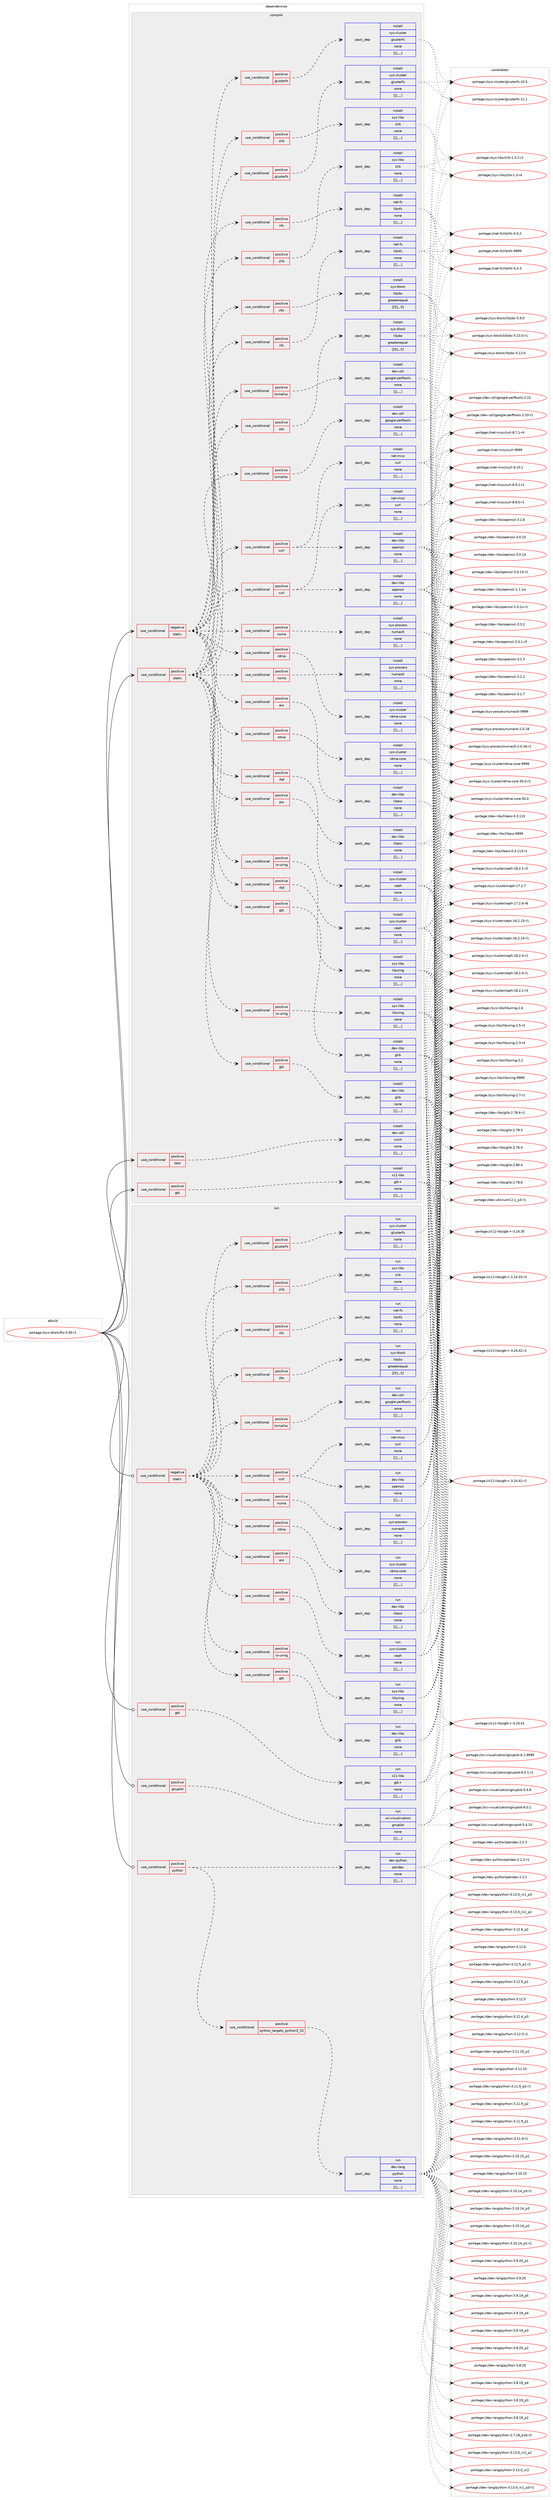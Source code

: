 digraph prolog {

# *************
# Graph options
# *************

newrank=true;
concentrate=true;
compound=true;
graph [rankdir=LR,fontname=Helvetica,fontsize=10,ranksep=1.5];#, ranksep=2.5, nodesep=0.2];
edge  [arrowhead=vee];
node  [fontname=Helvetica,fontsize=10];

# **********
# The ebuild
# **********

subgraph cluster_leftcol {
color=gray;
label=<<i>ebuild</i>>;
id [label="portage://sys-block/fio-3.30-r1", color=red, width=4, href="../sys-block/fio-3.30-r1.svg"];
}

# ****************
# The dependencies
# ****************

subgraph cluster_midcol {
color=gray;
label=<<i>dependencies</i>>;
subgraph cluster_compile {
fillcolor="#eeeeee";
style=filled;
label=<<i>compile</i>>;
subgraph cond8585 {
dependency22703 [label=<<TABLE BORDER="0" CELLBORDER="1" CELLSPACING="0" CELLPADDING="4"><TR><TD ROWSPAN="3" CELLPADDING="10">use_conditional</TD></TR><TR><TD>negative</TD></TR><TR><TD>static</TD></TR></TABLE>>, shape=none, color=red];
subgraph cond8586 {
dependency22704 [label=<<TABLE BORDER="0" CELLBORDER="1" CELLSPACING="0" CELLPADDING="4"><TR><TD ROWSPAN="3" CELLPADDING="10">use_conditional</TD></TR><TR><TD>positive</TD></TR><TR><TD>aio</TD></TR></TABLE>>, shape=none, color=red];
subgraph pack14054 {
dependency22705 [label=<<TABLE BORDER="0" CELLBORDER="1" CELLSPACING="0" CELLPADDING="4" WIDTH="220"><TR><TD ROWSPAN="6" CELLPADDING="30">pack_dep</TD></TR><TR><TD WIDTH="110">install</TD></TR><TR><TD>dev-libs</TD></TR><TR><TD>libaio</TD></TR><TR><TD>none</TD></TR><TR><TD>[[],,,,]</TD></TR></TABLE>>, shape=none, color=blue];
}
dependency22704:e -> dependency22705:w [weight=20,style="dashed",arrowhead="vee"];
}
dependency22703:e -> dependency22704:w [weight=20,style="dashed",arrowhead="vee"];
subgraph cond8587 {
dependency22706 [label=<<TABLE BORDER="0" CELLBORDER="1" CELLSPACING="0" CELLPADDING="4"><TR><TD ROWSPAN="3" CELLPADDING="10">use_conditional</TD></TR><TR><TD>positive</TD></TR><TR><TD>curl</TD></TR></TABLE>>, shape=none, color=red];
subgraph pack14055 {
dependency22707 [label=<<TABLE BORDER="0" CELLBORDER="1" CELLSPACING="0" CELLPADDING="4" WIDTH="220"><TR><TD ROWSPAN="6" CELLPADDING="30">pack_dep</TD></TR><TR><TD WIDTH="110">install</TD></TR><TR><TD>net-misc</TD></TR><TR><TD>curl</TD></TR><TR><TD>none</TD></TR><TR><TD>[[],,,,]</TD></TR></TABLE>>, shape=none, color=blue];
}
dependency22706:e -> dependency22707:w [weight=20,style="dashed",arrowhead="vee"];
subgraph pack14056 {
dependency22708 [label=<<TABLE BORDER="0" CELLBORDER="1" CELLSPACING="0" CELLPADDING="4" WIDTH="220"><TR><TD ROWSPAN="6" CELLPADDING="30">pack_dep</TD></TR><TR><TD WIDTH="110">install</TD></TR><TR><TD>dev-libs</TD></TR><TR><TD>openssl</TD></TR><TR><TD>none</TD></TR><TR><TD>[[],,,,]</TD></TR></TABLE>>, shape=none, color=blue];
}
dependency22706:e -> dependency22708:w [weight=20,style="dashed",arrowhead="vee"];
}
dependency22703:e -> dependency22706:w [weight=20,style="dashed",arrowhead="vee"];
subgraph cond8588 {
dependency22709 [label=<<TABLE BORDER="0" CELLBORDER="1" CELLSPACING="0" CELLPADDING="4"><TR><TD ROWSPAN="3" CELLPADDING="10">use_conditional</TD></TR><TR><TD>positive</TD></TR><TR><TD>nfs</TD></TR></TABLE>>, shape=none, color=red];
subgraph pack14057 {
dependency22710 [label=<<TABLE BORDER="0" CELLBORDER="1" CELLSPACING="0" CELLPADDING="4" WIDTH="220"><TR><TD ROWSPAN="6" CELLPADDING="30">pack_dep</TD></TR><TR><TD WIDTH="110">install</TD></TR><TR><TD>net-fs</TD></TR><TR><TD>libnfs</TD></TR><TR><TD>none</TD></TR><TR><TD>[[],,,,]</TD></TR></TABLE>>, shape=none, color=blue];
}
dependency22709:e -> dependency22710:w [weight=20,style="dashed",arrowhead="vee"];
}
dependency22703:e -> dependency22709:w [weight=20,style="dashed",arrowhead="vee"];
subgraph cond8589 {
dependency22711 [label=<<TABLE BORDER="0" CELLBORDER="1" CELLSPACING="0" CELLPADDING="4"><TR><TD ROWSPAN="3" CELLPADDING="10">use_conditional</TD></TR><TR><TD>positive</TD></TR><TR><TD>glusterfs</TD></TR></TABLE>>, shape=none, color=red];
subgraph pack14058 {
dependency22712 [label=<<TABLE BORDER="0" CELLBORDER="1" CELLSPACING="0" CELLPADDING="4" WIDTH="220"><TR><TD ROWSPAN="6" CELLPADDING="30">pack_dep</TD></TR><TR><TD WIDTH="110">install</TD></TR><TR><TD>sys-cluster</TD></TR><TR><TD>glusterfs</TD></TR><TR><TD>none</TD></TR><TR><TD>[[],,,,]</TD></TR></TABLE>>, shape=none, color=blue];
}
dependency22711:e -> dependency22712:w [weight=20,style="dashed",arrowhead="vee"];
}
dependency22703:e -> dependency22711:w [weight=20,style="dashed",arrowhead="vee"];
subgraph cond8590 {
dependency22713 [label=<<TABLE BORDER="0" CELLBORDER="1" CELLSPACING="0" CELLPADDING="4"><TR><TD ROWSPAN="3" CELLPADDING="10">use_conditional</TD></TR><TR><TD>positive</TD></TR><TR><TD>gtk</TD></TR></TABLE>>, shape=none, color=red];
subgraph pack14059 {
dependency22714 [label=<<TABLE BORDER="0" CELLBORDER="1" CELLSPACING="0" CELLPADDING="4" WIDTH="220"><TR><TD ROWSPAN="6" CELLPADDING="30">pack_dep</TD></TR><TR><TD WIDTH="110">install</TD></TR><TR><TD>dev-libs</TD></TR><TR><TD>glib</TD></TR><TR><TD>none</TD></TR><TR><TD>[[],,,,]</TD></TR></TABLE>>, shape=none, color=blue];
}
dependency22713:e -> dependency22714:w [weight=20,style="dashed",arrowhead="vee"];
}
dependency22703:e -> dependency22713:w [weight=20,style="dashed",arrowhead="vee"];
subgraph cond8591 {
dependency22715 [label=<<TABLE BORDER="0" CELLBORDER="1" CELLSPACING="0" CELLPADDING="4"><TR><TD ROWSPAN="3" CELLPADDING="10">use_conditional</TD></TR><TR><TD>positive</TD></TR><TR><TD>io-uring</TD></TR></TABLE>>, shape=none, color=red];
subgraph pack14060 {
dependency22716 [label=<<TABLE BORDER="0" CELLBORDER="1" CELLSPACING="0" CELLPADDING="4" WIDTH="220"><TR><TD ROWSPAN="6" CELLPADDING="30">pack_dep</TD></TR><TR><TD WIDTH="110">install</TD></TR><TR><TD>sys-libs</TD></TR><TR><TD>liburing</TD></TR><TR><TD>none</TD></TR><TR><TD>[[],,,,]</TD></TR></TABLE>>, shape=none, color=blue];
}
dependency22715:e -> dependency22716:w [weight=20,style="dashed",arrowhead="vee"];
}
dependency22703:e -> dependency22715:w [weight=20,style="dashed",arrowhead="vee"];
subgraph cond8592 {
dependency22717 [label=<<TABLE BORDER="0" CELLBORDER="1" CELLSPACING="0" CELLPADDING="4"><TR><TD ROWSPAN="3" CELLPADDING="10">use_conditional</TD></TR><TR><TD>positive</TD></TR><TR><TD>numa</TD></TR></TABLE>>, shape=none, color=red];
subgraph pack14061 {
dependency22718 [label=<<TABLE BORDER="0" CELLBORDER="1" CELLSPACING="0" CELLPADDING="4" WIDTH="220"><TR><TD ROWSPAN="6" CELLPADDING="30">pack_dep</TD></TR><TR><TD WIDTH="110">install</TD></TR><TR><TD>sys-process</TD></TR><TR><TD>numactl</TD></TR><TR><TD>none</TD></TR><TR><TD>[[],,,,]</TD></TR></TABLE>>, shape=none, color=blue];
}
dependency22717:e -> dependency22718:w [weight=20,style="dashed",arrowhead="vee"];
}
dependency22703:e -> dependency22717:w [weight=20,style="dashed",arrowhead="vee"];
subgraph cond8593 {
dependency22719 [label=<<TABLE BORDER="0" CELLBORDER="1" CELLSPACING="0" CELLPADDING="4"><TR><TD ROWSPAN="3" CELLPADDING="10">use_conditional</TD></TR><TR><TD>positive</TD></TR><TR><TD>rbd</TD></TR></TABLE>>, shape=none, color=red];
subgraph pack14062 {
dependency22720 [label=<<TABLE BORDER="0" CELLBORDER="1" CELLSPACING="0" CELLPADDING="4" WIDTH="220"><TR><TD ROWSPAN="6" CELLPADDING="30">pack_dep</TD></TR><TR><TD WIDTH="110">install</TD></TR><TR><TD>sys-cluster</TD></TR><TR><TD>ceph</TD></TR><TR><TD>none</TD></TR><TR><TD>[[],,,,]</TD></TR></TABLE>>, shape=none, color=blue];
}
dependency22719:e -> dependency22720:w [weight=20,style="dashed",arrowhead="vee"];
}
dependency22703:e -> dependency22719:w [weight=20,style="dashed",arrowhead="vee"];
subgraph cond8594 {
dependency22721 [label=<<TABLE BORDER="0" CELLBORDER="1" CELLSPACING="0" CELLPADDING="4"><TR><TD ROWSPAN="3" CELLPADDING="10">use_conditional</TD></TR><TR><TD>positive</TD></TR><TR><TD>rdma</TD></TR></TABLE>>, shape=none, color=red];
subgraph pack14063 {
dependency22722 [label=<<TABLE BORDER="0" CELLBORDER="1" CELLSPACING="0" CELLPADDING="4" WIDTH="220"><TR><TD ROWSPAN="6" CELLPADDING="30">pack_dep</TD></TR><TR><TD WIDTH="110">install</TD></TR><TR><TD>sys-cluster</TD></TR><TR><TD>rdma-core</TD></TR><TR><TD>none</TD></TR><TR><TD>[[],,,,]</TD></TR></TABLE>>, shape=none, color=blue];
}
dependency22721:e -> dependency22722:w [weight=20,style="dashed",arrowhead="vee"];
}
dependency22703:e -> dependency22721:w [weight=20,style="dashed",arrowhead="vee"];
subgraph cond8595 {
dependency22723 [label=<<TABLE BORDER="0" CELLBORDER="1" CELLSPACING="0" CELLPADDING="4"><TR><TD ROWSPAN="3" CELLPADDING="10">use_conditional</TD></TR><TR><TD>positive</TD></TR><TR><TD>tcmalloc</TD></TR></TABLE>>, shape=none, color=red];
subgraph pack14064 {
dependency22724 [label=<<TABLE BORDER="0" CELLBORDER="1" CELLSPACING="0" CELLPADDING="4" WIDTH="220"><TR><TD ROWSPAN="6" CELLPADDING="30">pack_dep</TD></TR><TR><TD WIDTH="110">install</TD></TR><TR><TD>dev-util</TD></TR><TR><TD>google-perftools</TD></TR><TR><TD>none</TD></TR><TR><TD>[[],,,,]</TD></TR></TABLE>>, shape=none, color=blue];
}
dependency22723:e -> dependency22724:w [weight=20,style="dashed",arrowhead="vee"];
}
dependency22703:e -> dependency22723:w [weight=20,style="dashed",arrowhead="vee"];
subgraph cond8596 {
dependency22725 [label=<<TABLE BORDER="0" CELLBORDER="1" CELLSPACING="0" CELLPADDING="4"><TR><TD ROWSPAN="3" CELLPADDING="10">use_conditional</TD></TR><TR><TD>positive</TD></TR><TR><TD>zbc</TD></TR></TABLE>>, shape=none, color=red];
subgraph pack14065 {
dependency22726 [label=<<TABLE BORDER="0" CELLBORDER="1" CELLSPACING="0" CELLPADDING="4" WIDTH="220"><TR><TD ROWSPAN="6" CELLPADDING="30">pack_dep</TD></TR><TR><TD WIDTH="110">install</TD></TR><TR><TD>sys-block</TD></TR><TR><TD>libzbc</TD></TR><TR><TD>greaterequal</TD></TR><TR><TD>[[5],,,5]</TD></TR></TABLE>>, shape=none, color=blue];
}
dependency22725:e -> dependency22726:w [weight=20,style="dashed",arrowhead="vee"];
}
dependency22703:e -> dependency22725:w [weight=20,style="dashed",arrowhead="vee"];
subgraph cond8597 {
dependency22727 [label=<<TABLE BORDER="0" CELLBORDER="1" CELLSPACING="0" CELLPADDING="4"><TR><TD ROWSPAN="3" CELLPADDING="10">use_conditional</TD></TR><TR><TD>positive</TD></TR><TR><TD>zlib</TD></TR></TABLE>>, shape=none, color=red];
subgraph pack14066 {
dependency22728 [label=<<TABLE BORDER="0" CELLBORDER="1" CELLSPACING="0" CELLPADDING="4" WIDTH="220"><TR><TD ROWSPAN="6" CELLPADDING="30">pack_dep</TD></TR><TR><TD WIDTH="110">install</TD></TR><TR><TD>sys-libs</TD></TR><TR><TD>zlib</TD></TR><TR><TD>none</TD></TR><TR><TD>[[],,,,]</TD></TR></TABLE>>, shape=none, color=blue];
}
dependency22727:e -> dependency22728:w [weight=20,style="dashed",arrowhead="vee"];
}
dependency22703:e -> dependency22727:w [weight=20,style="dashed",arrowhead="vee"];
}
id:e -> dependency22703:w [weight=20,style="solid",arrowhead="vee"];
subgraph cond8598 {
dependency22729 [label=<<TABLE BORDER="0" CELLBORDER="1" CELLSPACING="0" CELLPADDING="4"><TR><TD ROWSPAN="3" CELLPADDING="10">use_conditional</TD></TR><TR><TD>positive</TD></TR><TR><TD>gtk</TD></TR></TABLE>>, shape=none, color=red];
subgraph pack14067 {
dependency22730 [label=<<TABLE BORDER="0" CELLBORDER="1" CELLSPACING="0" CELLPADDING="4" WIDTH="220"><TR><TD ROWSPAN="6" CELLPADDING="30">pack_dep</TD></TR><TR><TD WIDTH="110">install</TD></TR><TR><TD>x11-libs</TD></TR><TR><TD>gtk+</TD></TR><TR><TD>none</TD></TR><TR><TD>[[],,,,]</TD></TR></TABLE>>, shape=none, color=blue];
}
dependency22729:e -> dependency22730:w [weight=20,style="dashed",arrowhead="vee"];
}
id:e -> dependency22729:w [weight=20,style="solid",arrowhead="vee"];
subgraph cond8599 {
dependency22731 [label=<<TABLE BORDER="0" CELLBORDER="1" CELLSPACING="0" CELLPADDING="4"><TR><TD ROWSPAN="3" CELLPADDING="10">use_conditional</TD></TR><TR><TD>positive</TD></TR><TR><TD>static</TD></TR></TABLE>>, shape=none, color=red];
subgraph cond8600 {
dependency22732 [label=<<TABLE BORDER="0" CELLBORDER="1" CELLSPACING="0" CELLPADDING="4"><TR><TD ROWSPAN="3" CELLPADDING="10">use_conditional</TD></TR><TR><TD>positive</TD></TR><TR><TD>aio</TD></TR></TABLE>>, shape=none, color=red];
subgraph pack14068 {
dependency22733 [label=<<TABLE BORDER="0" CELLBORDER="1" CELLSPACING="0" CELLPADDING="4" WIDTH="220"><TR><TD ROWSPAN="6" CELLPADDING="30">pack_dep</TD></TR><TR><TD WIDTH="110">install</TD></TR><TR><TD>dev-libs</TD></TR><TR><TD>libaio</TD></TR><TR><TD>none</TD></TR><TR><TD>[[],,,,]</TD></TR></TABLE>>, shape=none, color=blue];
}
dependency22732:e -> dependency22733:w [weight=20,style="dashed",arrowhead="vee"];
}
dependency22731:e -> dependency22732:w [weight=20,style="dashed",arrowhead="vee"];
subgraph cond8601 {
dependency22734 [label=<<TABLE BORDER="0" CELLBORDER="1" CELLSPACING="0" CELLPADDING="4"><TR><TD ROWSPAN="3" CELLPADDING="10">use_conditional</TD></TR><TR><TD>positive</TD></TR><TR><TD>curl</TD></TR></TABLE>>, shape=none, color=red];
subgraph pack14069 {
dependency22735 [label=<<TABLE BORDER="0" CELLBORDER="1" CELLSPACING="0" CELLPADDING="4" WIDTH="220"><TR><TD ROWSPAN="6" CELLPADDING="30">pack_dep</TD></TR><TR><TD WIDTH="110">install</TD></TR><TR><TD>net-misc</TD></TR><TR><TD>curl</TD></TR><TR><TD>none</TD></TR><TR><TD>[[],,,,]</TD></TR></TABLE>>, shape=none, color=blue];
}
dependency22734:e -> dependency22735:w [weight=20,style="dashed",arrowhead="vee"];
subgraph pack14070 {
dependency22736 [label=<<TABLE BORDER="0" CELLBORDER="1" CELLSPACING="0" CELLPADDING="4" WIDTH="220"><TR><TD ROWSPAN="6" CELLPADDING="30">pack_dep</TD></TR><TR><TD WIDTH="110">install</TD></TR><TR><TD>dev-libs</TD></TR><TR><TD>openssl</TD></TR><TR><TD>none</TD></TR><TR><TD>[[],,,,]</TD></TR></TABLE>>, shape=none, color=blue];
}
dependency22734:e -> dependency22736:w [weight=20,style="dashed",arrowhead="vee"];
}
dependency22731:e -> dependency22734:w [weight=20,style="dashed",arrowhead="vee"];
subgraph cond8602 {
dependency22737 [label=<<TABLE BORDER="0" CELLBORDER="1" CELLSPACING="0" CELLPADDING="4"><TR><TD ROWSPAN="3" CELLPADDING="10">use_conditional</TD></TR><TR><TD>positive</TD></TR><TR><TD>nfs</TD></TR></TABLE>>, shape=none, color=red];
subgraph pack14071 {
dependency22738 [label=<<TABLE BORDER="0" CELLBORDER="1" CELLSPACING="0" CELLPADDING="4" WIDTH="220"><TR><TD ROWSPAN="6" CELLPADDING="30">pack_dep</TD></TR><TR><TD WIDTH="110">install</TD></TR><TR><TD>net-fs</TD></TR><TR><TD>libnfs</TD></TR><TR><TD>none</TD></TR><TR><TD>[[],,,,]</TD></TR></TABLE>>, shape=none, color=blue];
}
dependency22737:e -> dependency22738:w [weight=20,style="dashed",arrowhead="vee"];
}
dependency22731:e -> dependency22737:w [weight=20,style="dashed",arrowhead="vee"];
subgraph cond8603 {
dependency22739 [label=<<TABLE BORDER="0" CELLBORDER="1" CELLSPACING="0" CELLPADDING="4"><TR><TD ROWSPAN="3" CELLPADDING="10">use_conditional</TD></TR><TR><TD>positive</TD></TR><TR><TD>glusterfs</TD></TR></TABLE>>, shape=none, color=red];
subgraph pack14072 {
dependency22740 [label=<<TABLE BORDER="0" CELLBORDER="1" CELLSPACING="0" CELLPADDING="4" WIDTH="220"><TR><TD ROWSPAN="6" CELLPADDING="30">pack_dep</TD></TR><TR><TD WIDTH="110">install</TD></TR><TR><TD>sys-cluster</TD></TR><TR><TD>glusterfs</TD></TR><TR><TD>none</TD></TR><TR><TD>[[],,,,]</TD></TR></TABLE>>, shape=none, color=blue];
}
dependency22739:e -> dependency22740:w [weight=20,style="dashed",arrowhead="vee"];
}
dependency22731:e -> dependency22739:w [weight=20,style="dashed",arrowhead="vee"];
subgraph cond8604 {
dependency22741 [label=<<TABLE BORDER="0" CELLBORDER="1" CELLSPACING="0" CELLPADDING="4"><TR><TD ROWSPAN="3" CELLPADDING="10">use_conditional</TD></TR><TR><TD>positive</TD></TR><TR><TD>gtk</TD></TR></TABLE>>, shape=none, color=red];
subgraph pack14073 {
dependency22742 [label=<<TABLE BORDER="0" CELLBORDER="1" CELLSPACING="0" CELLPADDING="4" WIDTH="220"><TR><TD ROWSPAN="6" CELLPADDING="30">pack_dep</TD></TR><TR><TD WIDTH="110">install</TD></TR><TR><TD>dev-libs</TD></TR><TR><TD>glib</TD></TR><TR><TD>none</TD></TR><TR><TD>[[],,,,]</TD></TR></TABLE>>, shape=none, color=blue];
}
dependency22741:e -> dependency22742:w [weight=20,style="dashed",arrowhead="vee"];
}
dependency22731:e -> dependency22741:w [weight=20,style="dashed",arrowhead="vee"];
subgraph cond8605 {
dependency22743 [label=<<TABLE BORDER="0" CELLBORDER="1" CELLSPACING="0" CELLPADDING="4"><TR><TD ROWSPAN="3" CELLPADDING="10">use_conditional</TD></TR><TR><TD>positive</TD></TR><TR><TD>io-uring</TD></TR></TABLE>>, shape=none, color=red];
subgraph pack14074 {
dependency22744 [label=<<TABLE BORDER="0" CELLBORDER="1" CELLSPACING="0" CELLPADDING="4" WIDTH="220"><TR><TD ROWSPAN="6" CELLPADDING="30">pack_dep</TD></TR><TR><TD WIDTH="110">install</TD></TR><TR><TD>sys-libs</TD></TR><TR><TD>liburing</TD></TR><TR><TD>none</TD></TR><TR><TD>[[],,,,]</TD></TR></TABLE>>, shape=none, color=blue];
}
dependency22743:e -> dependency22744:w [weight=20,style="dashed",arrowhead="vee"];
}
dependency22731:e -> dependency22743:w [weight=20,style="dashed",arrowhead="vee"];
subgraph cond8606 {
dependency22745 [label=<<TABLE BORDER="0" CELLBORDER="1" CELLSPACING="0" CELLPADDING="4"><TR><TD ROWSPAN="3" CELLPADDING="10">use_conditional</TD></TR><TR><TD>positive</TD></TR><TR><TD>numa</TD></TR></TABLE>>, shape=none, color=red];
subgraph pack14075 {
dependency22746 [label=<<TABLE BORDER="0" CELLBORDER="1" CELLSPACING="0" CELLPADDING="4" WIDTH="220"><TR><TD ROWSPAN="6" CELLPADDING="30">pack_dep</TD></TR><TR><TD WIDTH="110">install</TD></TR><TR><TD>sys-process</TD></TR><TR><TD>numactl</TD></TR><TR><TD>none</TD></TR><TR><TD>[[],,,,]</TD></TR></TABLE>>, shape=none, color=blue];
}
dependency22745:e -> dependency22746:w [weight=20,style="dashed",arrowhead="vee"];
}
dependency22731:e -> dependency22745:w [weight=20,style="dashed",arrowhead="vee"];
subgraph cond8607 {
dependency22747 [label=<<TABLE BORDER="0" CELLBORDER="1" CELLSPACING="0" CELLPADDING="4"><TR><TD ROWSPAN="3" CELLPADDING="10">use_conditional</TD></TR><TR><TD>positive</TD></TR><TR><TD>rbd</TD></TR></TABLE>>, shape=none, color=red];
subgraph pack14076 {
dependency22748 [label=<<TABLE BORDER="0" CELLBORDER="1" CELLSPACING="0" CELLPADDING="4" WIDTH="220"><TR><TD ROWSPAN="6" CELLPADDING="30">pack_dep</TD></TR><TR><TD WIDTH="110">install</TD></TR><TR><TD>sys-cluster</TD></TR><TR><TD>ceph</TD></TR><TR><TD>none</TD></TR><TR><TD>[[],,,,]</TD></TR></TABLE>>, shape=none, color=blue];
}
dependency22747:e -> dependency22748:w [weight=20,style="dashed",arrowhead="vee"];
}
dependency22731:e -> dependency22747:w [weight=20,style="dashed",arrowhead="vee"];
subgraph cond8608 {
dependency22749 [label=<<TABLE BORDER="0" CELLBORDER="1" CELLSPACING="0" CELLPADDING="4"><TR><TD ROWSPAN="3" CELLPADDING="10">use_conditional</TD></TR><TR><TD>positive</TD></TR><TR><TD>rdma</TD></TR></TABLE>>, shape=none, color=red];
subgraph pack14077 {
dependency22750 [label=<<TABLE BORDER="0" CELLBORDER="1" CELLSPACING="0" CELLPADDING="4" WIDTH="220"><TR><TD ROWSPAN="6" CELLPADDING="30">pack_dep</TD></TR><TR><TD WIDTH="110">install</TD></TR><TR><TD>sys-cluster</TD></TR><TR><TD>rdma-core</TD></TR><TR><TD>none</TD></TR><TR><TD>[[],,,,]</TD></TR></TABLE>>, shape=none, color=blue];
}
dependency22749:e -> dependency22750:w [weight=20,style="dashed",arrowhead="vee"];
}
dependency22731:e -> dependency22749:w [weight=20,style="dashed",arrowhead="vee"];
subgraph cond8609 {
dependency22751 [label=<<TABLE BORDER="0" CELLBORDER="1" CELLSPACING="0" CELLPADDING="4"><TR><TD ROWSPAN="3" CELLPADDING="10">use_conditional</TD></TR><TR><TD>positive</TD></TR><TR><TD>tcmalloc</TD></TR></TABLE>>, shape=none, color=red];
subgraph pack14078 {
dependency22752 [label=<<TABLE BORDER="0" CELLBORDER="1" CELLSPACING="0" CELLPADDING="4" WIDTH="220"><TR><TD ROWSPAN="6" CELLPADDING="30">pack_dep</TD></TR><TR><TD WIDTH="110">install</TD></TR><TR><TD>dev-util</TD></TR><TR><TD>google-perftools</TD></TR><TR><TD>none</TD></TR><TR><TD>[[],,,,]</TD></TR></TABLE>>, shape=none, color=blue];
}
dependency22751:e -> dependency22752:w [weight=20,style="dashed",arrowhead="vee"];
}
dependency22731:e -> dependency22751:w [weight=20,style="dashed",arrowhead="vee"];
subgraph cond8610 {
dependency22753 [label=<<TABLE BORDER="0" CELLBORDER="1" CELLSPACING="0" CELLPADDING="4"><TR><TD ROWSPAN="3" CELLPADDING="10">use_conditional</TD></TR><TR><TD>positive</TD></TR><TR><TD>zbc</TD></TR></TABLE>>, shape=none, color=red];
subgraph pack14079 {
dependency22754 [label=<<TABLE BORDER="0" CELLBORDER="1" CELLSPACING="0" CELLPADDING="4" WIDTH="220"><TR><TD ROWSPAN="6" CELLPADDING="30">pack_dep</TD></TR><TR><TD WIDTH="110">install</TD></TR><TR><TD>sys-block</TD></TR><TR><TD>libzbc</TD></TR><TR><TD>greaterequal</TD></TR><TR><TD>[[5],,,5]</TD></TR></TABLE>>, shape=none, color=blue];
}
dependency22753:e -> dependency22754:w [weight=20,style="dashed",arrowhead="vee"];
}
dependency22731:e -> dependency22753:w [weight=20,style="dashed",arrowhead="vee"];
subgraph cond8611 {
dependency22755 [label=<<TABLE BORDER="0" CELLBORDER="1" CELLSPACING="0" CELLPADDING="4"><TR><TD ROWSPAN="3" CELLPADDING="10">use_conditional</TD></TR><TR><TD>positive</TD></TR><TR><TD>zlib</TD></TR></TABLE>>, shape=none, color=red];
subgraph pack14080 {
dependency22756 [label=<<TABLE BORDER="0" CELLBORDER="1" CELLSPACING="0" CELLPADDING="4" WIDTH="220"><TR><TD ROWSPAN="6" CELLPADDING="30">pack_dep</TD></TR><TR><TD WIDTH="110">install</TD></TR><TR><TD>sys-libs</TD></TR><TR><TD>zlib</TD></TR><TR><TD>none</TD></TR><TR><TD>[[],,,,]</TD></TR></TABLE>>, shape=none, color=blue];
}
dependency22755:e -> dependency22756:w [weight=20,style="dashed",arrowhead="vee"];
}
dependency22731:e -> dependency22755:w [weight=20,style="dashed",arrowhead="vee"];
}
id:e -> dependency22731:w [weight=20,style="solid",arrowhead="vee"];
subgraph cond8612 {
dependency22757 [label=<<TABLE BORDER="0" CELLBORDER="1" CELLSPACING="0" CELLPADDING="4"><TR><TD ROWSPAN="3" CELLPADDING="10">use_conditional</TD></TR><TR><TD>positive</TD></TR><TR><TD>test</TD></TR></TABLE>>, shape=none, color=red];
subgraph pack14081 {
dependency22758 [label=<<TABLE BORDER="0" CELLBORDER="1" CELLSPACING="0" CELLPADDING="4" WIDTH="220"><TR><TD ROWSPAN="6" CELLPADDING="30">pack_dep</TD></TR><TR><TD WIDTH="110">install</TD></TR><TR><TD>dev-util</TD></TR><TR><TD>cunit</TD></TR><TR><TD>none</TD></TR><TR><TD>[[],,,,]</TD></TR></TABLE>>, shape=none, color=blue];
}
dependency22757:e -> dependency22758:w [weight=20,style="dashed",arrowhead="vee"];
}
id:e -> dependency22757:w [weight=20,style="solid",arrowhead="vee"];
}
subgraph cluster_compileandrun {
fillcolor="#eeeeee";
style=filled;
label=<<i>compile and run</i>>;
}
subgraph cluster_run {
fillcolor="#eeeeee";
style=filled;
label=<<i>run</i>>;
subgraph cond8613 {
dependency22759 [label=<<TABLE BORDER="0" CELLBORDER="1" CELLSPACING="0" CELLPADDING="4"><TR><TD ROWSPAN="3" CELLPADDING="10">use_conditional</TD></TR><TR><TD>negative</TD></TR><TR><TD>static</TD></TR></TABLE>>, shape=none, color=red];
subgraph cond8614 {
dependency22760 [label=<<TABLE BORDER="0" CELLBORDER="1" CELLSPACING="0" CELLPADDING="4"><TR><TD ROWSPAN="3" CELLPADDING="10">use_conditional</TD></TR><TR><TD>positive</TD></TR><TR><TD>aio</TD></TR></TABLE>>, shape=none, color=red];
subgraph pack14082 {
dependency22761 [label=<<TABLE BORDER="0" CELLBORDER="1" CELLSPACING="0" CELLPADDING="4" WIDTH="220"><TR><TD ROWSPAN="6" CELLPADDING="30">pack_dep</TD></TR><TR><TD WIDTH="110">run</TD></TR><TR><TD>dev-libs</TD></TR><TR><TD>libaio</TD></TR><TR><TD>none</TD></TR><TR><TD>[[],,,,]</TD></TR></TABLE>>, shape=none, color=blue];
}
dependency22760:e -> dependency22761:w [weight=20,style="dashed",arrowhead="vee"];
}
dependency22759:e -> dependency22760:w [weight=20,style="dashed",arrowhead="vee"];
subgraph cond8615 {
dependency22762 [label=<<TABLE BORDER="0" CELLBORDER="1" CELLSPACING="0" CELLPADDING="4"><TR><TD ROWSPAN="3" CELLPADDING="10">use_conditional</TD></TR><TR><TD>positive</TD></TR><TR><TD>curl</TD></TR></TABLE>>, shape=none, color=red];
subgraph pack14083 {
dependency22763 [label=<<TABLE BORDER="0" CELLBORDER="1" CELLSPACING="0" CELLPADDING="4" WIDTH="220"><TR><TD ROWSPAN="6" CELLPADDING="30">pack_dep</TD></TR><TR><TD WIDTH="110">run</TD></TR><TR><TD>net-misc</TD></TR><TR><TD>curl</TD></TR><TR><TD>none</TD></TR><TR><TD>[[],,,,]</TD></TR></TABLE>>, shape=none, color=blue];
}
dependency22762:e -> dependency22763:w [weight=20,style="dashed",arrowhead="vee"];
subgraph pack14084 {
dependency22764 [label=<<TABLE BORDER="0" CELLBORDER="1" CELLSPACING="0" CELLPADDING="4" WIDTH="220"><TR><TD ROWSPAN="6" CELLPADDING="30">pack_dep</TD></TR><TR><TD WIDTH="110">run</TD></TR><TR><TD>dev-libs</TD></TR><TR><TD>openssl</TD></TR><TR><TD>none</TD></TR><TR><TD>[[],,,,]</TD></TR></TABLE>>, shape=none, color=blue];
}
dependency22762:e -> dependency22764:w [weight=20,style="dashed",arrowhead="vee"];
}
dependency22759:e -> dependency22762:w [weight=20,style="dashed",arrowhead="vee"];
subgraph cond8616 {
dependency22765 [label=<<TABLE BORDER="0" CELLBORDER="1" CELLSPACING="0" CELLPADDING="4"><TR><TD ROWSPAN="3" CELLPADDING="10">use_conditional</TD></TR><TR><TD>positive</TD></TR><TR><TD>nfs</TD></TR></TABLE>>, shape=none, color=red];
subgraph pack14085 {
dependency22766 [label=<<TABLE BORDER="0" CELLBORDER="1" CELLSPACING="0" CELLPADDING="4" WIDTH="220"><TR><TD ROWSPAN="6" CELLPADDING="30">pack_dep</TD></TR><TR><TD WIDTH="110">run</TD></TR><TR><TD>net-fs</TD></TR><TR><TD>libnfs</TD></TR><TR><TD>none</TD></TR><TR><TD>[[],,,,]</TD></TR></TABLE>>, shape=none, color=blue];
}
dependency22765:e -> dependency22766:w [weight=20,style="dashed",arrowhead="vee"];
}
dependency22759:e -> dependency22765:w [weight=20,style="dashed",arrowhead="vee"];
subgraph cond8617 {
dependency22767 [label=<<TABLE BORDER="0" CELLBORDER="1" CELLSPACING="0" CELLPADDING="4"><TR><TD ROWSPAN="3" CELLPADDING="10">use_conditional</TD></TR><TR><TD>positive</TD></TR><TR><TD>glusterfs</TD></TR></TABLE>>, shape=none, color=red];
subgraph pack14086 {
dependency22768 [label=<<TABLE BORDER="0" CELLBORDER="1" CELLSPACING="0" CELLPADDING="4" WIDTH="220"><TR><TD ROWSPAN="6" CELLPADDING="30">pack_dep</TD></TR><TR><TD WIDTH="110">run</TD></TR><TR><TD>sys-cluster</TD></TR><TR><TD>glusterfs</TD></TR><TR><TD>none</TD></TR><TR><TD>[[],,,,]</TD></TR></TABLE>>, shape=none, color=blue];
}
dependency22767:e -> dependency22768:w [weight=20,style="dashed",arrowhead="vee"];
}
dependency22759:e -> dependency22767:w [weight=20,style="dashed",arrowhead="vee"];
subgraph cond8618 {
dependency22769 [label=<<TABLE BORDER="0" CELLBORDER="1" CELLSPACING="0" CELLPADDING="4"><TR><TD ROWSPAN="3" CELLPADDING="10">use_conditional</TD></TR><TR><TD>positive</TD></TR><TR><TD>gtk</TD></TR></TABLE>>, shape=none, color=red];
subgraph pack14087 {
dependency22770 [label=<<TABLE BORDER="0" CELLBORDER="1" CELLSPACING="0" CELLPADDING="4" WIDTH="220"><TR><TD ROWSPAN="6" CELLPADDING="30">pack_dep</TD></TR><TR><TD WIDTH="110">run</TD></TR><TR><TD>dev-libs</TD></TR><TR><TD>glib</TD></TR><TR><TD>none</TD></TR><TR><TD>[[],,,,]</TD></TR></TABLE>>, shape=none, color=blue];
}
dependency22769:e -> dependency22770:w [weight=20,style="dashed",arrowhead="vee"];
}
dependency22759:e -> dependency22769:w [weight=20,style="dashed",arrowhead="vee"];
subgraph cond8619 {
dependency22771 [label=<<TABLE BORDER="0" CELLBORDER="1" CELLSPACING="0" CELLPADDING="4"><TR><TD ROWSPAN="3" CELLPADDING="10">use_conditional</TD></TR><TR><TD>positive</TD></TR><TR><TD>io-uring</TD></TR></TABLE>>, shape=none, color=red];
subgraph pack14088 {
dependency22772 [label=<<TABLE BORDER="0" CELLBORDER="1" CELLSPACING="0" CELLPADDING="4" WIDTH="220"><TR><TD ROWSPAN="6" CELLPADDING="30">pack_dep</TD></TR><TR><TD WIDTH="110">run</TD></TR><TR><TD>sys-libs</TD></TR><TR><TD>liburing</TD></TR><TR><TD>none</TD></TR><TR><TD>[[],,,,]</TD></TR></TABLE>>, shape=none, color=blue];
}
dependency22771:e -> dependency22772:w [weight=20,style="dashed",arrowhead="vee"];
}
dependency22759:e -> dependency22771:w [weight=20,style="dashed",arrowhead="vee"];
subgraph cond8620 {
dependency22773 [label=<<TABLE BORDER="0" CELLBORDER="1" CELLSPACING="0" CELLPADDING="4"><TR><TD ROWSPAN="3" CELLPADDING="10">use_conditional</TD></TR><TR><TD>positive</TD></TR><TR><TD>numa</TD></TR></TABLE>>, shape=none, color=red];
subgraph pack14089 {
dependency22774 [label=<<TABLE BORDER="0" CELLBORDER="1" CELLSPACING="0" CELLPADDING="4" WIDTH="220"><TR><TD ROWSPAN="6" CELLPADDING="30">pack_dep</TD></TR><TR><TD WIDTH="110">run</TD></TR><TR><TD>sys-process</TD></TR><TR><TD>numactl</TD></TR><TR><TD>none</TD></TR><TR><TD>[[],,,,]</TD></TR></TABLE>>, shape=none, color=blue];
}
dependency22773:e -> dependency22774:w [weight=20,style="dashed",arrowhead="vee"];
}
dependency22759:e -> dependency22773:w [weight=20,style="dashed",arrowhead="vee"];
subgraph cond8621 {
dependency22775 [label=<<TABLE BORDER="0" CELLBORDER="1" CELLSPACING="0" CELLPADDING="4"><TR><TD ROWSPAN="3" CELLPADDING="10">use_conditional</TD></TR><TR><TD>positive</TD></TR><TR><TD>rbd</TD></TR></TABLE>>, shape=none, color=red];
subgraph pack14090 {
dependency22776 [label=<<TABLE BORDER="0" CELLBORDER="1" CELLSPACING="0" CELLPADDING="4" WIDTH="220"><TR><TD ROWSPAN="6" CELLPADDING="30">pack_dep</TD></TR><TR><TD WIDTH="110">run</TD></TR><TR><TD>sys-cluster</TD></TR><TR><TD>ceph</TD></TR><TR><TD>none</TD></TR><TR><TD>[[],,,,]</TD></TR></TABLE>>, shape=none, color=blue];
}
dependency22775:e -> dependency22776:w [weight=20,style="dashed",arrowhead="vee"];
}
dependency22759:e -> dependency22775:w [weight=20,style="dashed",arrowhead="vee"];
subgraph cond8622 {
dependency22777 [label=<<TABLE BORDER="0" CELLBORDER="1" CELLSPACING="0" CELLPADDING="4"><TR><TD ROWSPAN="3" CELLPADDING="10">use_conditional</TD></TR><TR><TD>positive</TD></TR><TR><TD>rdma</TD></TR></TABLE>>, shape=none, color=red];
subgraph pack14091 {
dependency22778 [label=<<TABLE BORDER="0" CELLBORDER="1" CELLSPACING="0" CELLPADDING="4" WIDTH="220"><TR><TD ROWSPAN="6" CELLPADDING="30">pack_dep</TD></TR><TR><TD WIDTH="110">run</TD></TR><TR><TD>sys-cluster</TD></TR><TR><TD>rdma-core</TD></TR><TR><TD>none</TD></TR><TR><TD>[[],,,,]</TD></TR></TABLE>>, shape=none, color=blue];
}
dependency22777:e -> dependency22778:w [weight=20,style="dashed",arrowhead="vee"];
}
dependency22759:e -> dependency22777:w [weight=20,style="dashed",arrowhead="vee"];
subgraph cond8623 {
dependency22779 [label=<<TABLE BORDER="0" CELLBORDER="1" CELLSPACING="0" CELLPADDING="4"><TR><TD ROWSPAN="3" CELLPADDING="10">use_conditional</TD></TR><TR><TD>positive</TD></TR><TR><TD>tcmalloc</TD></TR></TABLE>>, shape=none, color=red];
subgraph pack14092 {
dependency22780 [label=<<TABLE BORDER="0" CELLBORDER="1" CELLSPACING="0" CELLPADDING="4" WIDTH="220"><TR><TD ROWSPAN="6" CELLPADDING="30">pack_dep</TD></TR><TR><TD WIDTH="110">run</TD></TR><TR><TD>dev-util</TD></TR><TR><TD>google-perftools</TD></TR><TR><TD>none</TD></TR><TR><TD>[[],,,,]</TD></TR></TABLE>>, shape=none, color=blue];
}
dependency22779:e -> dependency22780:w [weight=20,style="dashed",arrowhead="vee"];
}
dependency22759:e -> dependency22779:w [weight=20,style="dashed",arrowhead="vee"];
subgraph cond8624 {
dependency22781 [label=<<TABLE BORDER="0" CELLBORDER="1" CELLSPACING="0" CELLPADDING="4"><TR><TD ROWSPAN="3" CELLPADDING="10">use_conditional</TD></TR><TR><TD>positive</TD></TR><TR><TD>zbc</TD></TR></TABLE>>, shape=none, color=red];
subgraph pack14093 {
dependency22782 [label=<<TABLE BORDER="0" CELLBORDER="1" CELLSPACING="0" CELLPADDING="4" WIDTH="220"><TR><TD ROWSPAN="6" CELLPADDING="30">pack_dep</TD></TR><TR><TD WIDTH="110">run</TD></TR><TR><TD>sys-block</TD></TR><TR><TD>libzbc</TD></TR><TR><TD>greaterequal</TD></TR><TR><TD>[[5],,,5]</TD></TR></TABLE>>, shape=none, color=blue];
}
dependency22781:e -> dependency22782:w [weight=20,style="dashed",arrowhead="vee"];
}
dependency22759:e -> dependency22781:w [weight=20,style="dashed",arrowhead="vee"];
subgraph cond8625 {
dependency22783 [label=<<TABLE BORDER="0" CELLBORDER="1" CELLSPACING="0" CELLPADDING="4"><TR><TD ROWSPAN="3" CELLPADDING="10">use_conditional</TD></TR><TR><TD>positive</TD></TR><TR><TD>zlib</TD></TR></TABLE>>, shape=none, color=red];
subgraph pack14094 {
dependency22784 [label=<<TABLE BORDER="0" CELLBORDER="1" CELLSPACING="0" CELLPADDING="4" WIDTH="220"><TR><TD ROWSPAN="6" CELLPADDING="30">pack_dep</TD></TR><TR><TD WIDTH="110">run</TD></TR><TR><TD>sys-libs</TD></TR><TR><TD>zlib</TD></TR><TR><TD>none</TD></TR><TR><TD>[[],,,,]</TD></TR></TABLE>>, shape=none, color=blue];
}
dependency22783:e -> dependency22784:w [weight=20,style="dashed",arrowhead="vee"];
}
dependency22759:e -> dependency22783:w [weight=20,style="dashed",arrowhead="vee"];
}
id:e -> dependency22759:w [weight=20,style="solid",arrowhead="odot"];
subgraph cond8626 {
dependency22785 [label=<<TABLE BORDER="0" CELLBORDER="1" CELLSPACING="0" CELLPADDING="4"><TR><TD ROWSPAN="3" CELLPADDING="10">use_conditional</TD></TR><TR><TD>positive</TD></TR><TR><TD>gnuplot</TD></TR></TABLE>>, shape=none, color=red];
subgraph pack14095 {
dependency22786 [label=<<TABLE BORDER="0" CELLBORDER="1" CELLSPACING="0" CELLPADDING="4" WIDTH="220"><TR><TD ROWSPAN="6" CELLPADDING="30">pack_dep</TD></TR><TR><TD WIDTH="110">run</TD></TR><TR><TD>sci-visualization</TD></TR><TR><TD>gnuplot</TD></TR><TR><TD>none</TD></TR><TR><TD>[[],,,,]</TD></TR></TABLE>>, shape=none, color=blue];
}
dependency22785:e -> dependency22786:w [weight=20,style="dashed",arrowhead="vee"];
}
id:e -> dependency22785:w [weight=20,style="solid",arrowhead="odot"];
subgraph cond8627 {
dependency22787 [label=<<TABLE BORDER="0" CELLBORDER="1" CELLSPACING="0" CELLPADDING="4"><TR><TD ROWSPAN="3" CELLPADDING="10">use_conditional</TD></TR><TR><TD>positive</TD></TR><TR><TD>gtk</TD></TR></TABLE>>, shape=none, color=red];
subgraph pack14096 {
dependency22788 [label=<<TABLE BORDER="0" CELLBORDER="1" CELLSPACING="0" CELLPADDING="4" WIDTH="220"><TR><TD ROWSPAN="6" CELLPADDING="30">pack_dep</TD></TR><TR><TD WIDTH="110">run</TD></TR><TR><TD>x11-libs</TD></TR><TR><TD>gtk+</TD></TR><TR><TD>none</TD></TR><TR><TD>[[],,,,]</TD></TR></TABLE>>, shape=none, color=blue];
}
dependency22787:e -> dependency22788:w [weight=20,style="dashed",arrowhead="vee"];
}
id:e -> dependency22787:w [weight=20,style="solid",arrowhead="odot"];
subgraph cond8628 {
dependency22789 [label=<<TABLE BORDER="0" CELLBORDER="1" CELLSPACING="0" CELLPADDING="4"><TR><TD ROWSPAN="3" CELLPADDING="10">use_conditional</TD></TR><TR><TD>positive</TD></TR><TR><TD>python</TD></TR></TABLE>>, shape=none, color=red];
subgraph cond8629 {
dependency22790 [label=<<TABLE BORDER="0" CELLBORDER="1" CELLSPACING="0" CELLPADDING="4"><TR><TD ROWSPAN="3" CELLPADDING="10">use_conditional</TD></TR><TR><TD>positive</TD></TR><TR><TD>python_targets_python3_10</TD></TR></TABLE>>, shape=none, color=red];
subgraph pack14097 {
dependency22791 [label=<<TABLE BORDER="0" CELLBORDER="1" CELLSPACING="0" CELLPADDING="4" WIDTH="220"><TR><TD ROWSPAN="6" CELLPADDING="30">pack_dep</TD></TR><TR><TD WIDTH="110">run</TD></TR><TR><TD>dev-lang</TD></TR><TR><TD>python</TD></TR><TR><TD>none</TD></TR><TR><TD>[[],,,,]</TD></TR></TABLE>>, shape=none, color=blue];
}
dependency22790:e -> dependency22791:w [weight=20,style="dashed",arrowhead="vee"];
}
dependency22789:e -> dependency22790:w [weight=20,style="dashed",arrowhead="vee"];
subgraph pack14098 {
dependency22792 [label=<<TABLE BORDER="0" CELLBORDER="1" CELLSPACING="0" CELLPADDING="4" WIDTH="220"><TR><TD ROWSPAN="6" CELLPADDING="30">pack_dep</TD></TR><TR><TD WIDTH="110">run</TD></TR><TR><TD>dev-python</TD></TR><TR><TD>pandas</TD></TR><TR><TD>none</TD></TR><TR><TD>[[],,,,]</TD></TR></TABLE>>, shape=none, color=blue];
}
dependency22789:e -> dependency22792:w [weight=20,style="dashed",arrowhead="vee"];
}
id:e -> dependency22789:w [weight=20,style="solid",arrowhead="odot"];
}
}

# **************
# The candidates
# **************

subgraph cluster_choices {
rank=same;
color=gray;
label=<<i>candidates</i>>;

subgraph choice14054 {
color=black;
nodesep=1;
choice10010111845108105981154710810598971051114557575757 [label="portage://dev-libs/libaio-9999", color=red, width=4,href="../dev-libs/libaio-9999.svg"];
choice100101118451081059811547108105989710511145484651464949514511449 [label="portage://dev-libs/libaio-0.3.113-r1", color=red, width=4,href="../dev-libs/libaio-0.3.113-r1.svg"];
choice10010111845108105981154710810598971051114548465146494951 [label="portage://dev-libs/libaio-0.3.113", color=red, width=4,href="../dev-libs/libaio-0.3.113.svg"];
dependency22705:e -> choice10010111845108105981154710810598971051114557575757:w [style=dotted,weight="100"];
dependency22705:e -> choice100101118451081059811547108105989710511145484651464949514511449:w [style=dotted,weight="100"];
dependency22705:e -> choice10010111845108105981154710810598971051114548465146494951:w [style=dotted,weight="100"];
}
subgraph choice14055 {
color=black;
nodesep=1;
choice110101116451091051159947991171141084557575757 [label="portage://net-misc/curl-9999", color=red, width=4,href="../net-misc/curl-9999.svg"];
choice1101011164510910511599479911711410845564649484649 [label="portage://net-misc/curl-8.10.1", color=red, width=4,href="../net-misc/curl-8.10.1.svg"];
choice110101116451091051159947991171141084556465746494511449 [label="portage://net-misc/curl-8.9.1-r1", color=red, width=4,href="../net-misc/curl-8.9.1-r1.svg"];
choice110101116451091051159947991171141084556465646484511449 [label="portage://net-misc/curl-8.8.0-r1", color=red, width=4,href="../net-misc/curl-8.8.0-r1.svg"];
choice110101116451091051159947991171141084556465546494511452 [label="portage://net-misc/curl-8.7.1-r4", color=red, width=4,href="../net-misc/curl-8.7.1-r4.svg"];
dependency22707:e -> choice110101116451091051159947991171141084557575757:w [style=dotted,weight="100"];
dependency22707:e -> choice1101011164510910511599479911711410845564649484649:w [style=dotted,weight="100"];
dependency22707:e -> choice110101116451091051159947991171141084556465746494511449:w [style=dotted,weight="100"];
dependency22707:e -> choice110101116451091051159947991171141084556465646484511449:w [style=dotted,weight="100"];
dependency22707:e -> choice110101116451091051159947991171141084556465546494511452:w [style=dotted,weight="100"];
}
subgraph choice14056 {
color=black;
nodesep=1;
choice100101118451081059811547111112101110115115108455146514650 [label="portage://dev-libs/openssl-3.3.2", color=red, width=4,href="../dev-libs/openssl-3.3.2.svg"];
choice1001011184510810598115471111121011101151151084551465146494511451 [label="portage://dev-libs/openssl-3.3.1-r3", color=red, width=4,href="../dev-libs/openssl-3.3.1-r3.svg"];
choice100101118451081059811547111112101110115115108455146504651 [label="portage://dev-libs/openssl-3.2.3", color=red, width=4,href="../dev-libs/openssl-3.2.3.svg"];
choice100101118451081059811547111112101110115115108455146504650 [label="portage://dev-libs/openssl-3.2.2", color=red, width=4,href="../dev-libs/openssl-3.2.2.svg"];
choice100101118451081059811547111112101110115115108455146494655 [label="portage://dev-libs/openssl-3.1.7", color=red, width=4,href="../dev-libs/openssl-3.1.7.svg"];
choice100101118451081059811547111112101110115115108455146494654 [label="portage://dev-libs/openssl-3.1.6", color=red, width=4,href="../dev-libs/openssl-3.1.6.svg"];
choice10010111845108105981154711111210111011511510845514648464953 [label="portage://dev-libs/openssl-3.0.15", color=red, width=4,href="../dev-libs/openssl-3.0.15.svg"];
choice10010111845108105981154711111210111011511510845514648464952 [label="portage://dev-libs/openssl-3.0.14", color=red, width=4,href="../dev-libs/openssl-3.0.14.svg"];
choice100101118451081059811547111112101110115115108455146484649514511450 [label="portage://dev-libs/openssl-3.0.13-r2", color=red, width=4,href="../dev-libs/openssl-3.0.13-r2.svg"];
choice100101118451081059811547111112101110115115108454946494649119 [label="portage://dev-libs/openssl-1.1.1w", color=red, width=4,href="../dev-libs/openssl-1.1.1w.svg"];
choice1001011184510810598115471111121011101151151084549464846501174511449 [label="portage://dev-libs/openssl-1.0.2u-r1", color=red, width=4,href="../dev-libs/openssl-1.0.2u-r1.svg"];
dependency22708:e -> choice100101118451081059811547111112101110115115108455146514650:w [style=dotted,weight="100"];
dependency22708:e -> choice1001011184510810598115471111121011101151151084551465146494511451:w [style=dotted,weight="100"];
dependency22708:e -> choice100101118451081059811547111112101110115115108455146504651:w [style=dotted,weight="100"];
dependency22708:e -> choice100101118451081059811547111112101110115115108455146504650:w [style=dotted,weight="100"];
dependency22708:e -> choice100101118451081059811547111112101110115115108455146494655:w [style=dotted,weight="100"];
dependency22708:e -> choice100101118451081059811547111112101110115115108455146494654:w [style=dotted,weight="100"];
dependency22708:e -> choice10010111845108105981154711111210111011511510845514648464953:w [style=dotted,weight="100"];
dependency22708:e -> choice10010111845108105981154711111210111011511510845514648464952:w [style=dotted,weight="100"];
dependency22708:e -> choice100101118451081059811547111112101110115115108455146484649514511450:w [style=dotted,weight="100"];
dependency22708:e -> choice100101118451081059811547111112101110115115108454946494649119:w [style=dotted,weight="100"];
dependency22708:e -> choice1001011184510810598115471111121011101151151084549464846501174511449:w [style=dotted,weight="100"];
}
subgraph choice14057 {
color=black;
nodesep=1;
choice1101011164510211547108105981101021154557575757 [label="portage://net-fs/libnfs-9999", color=red, width=4,href="../net-fs/libnfs-9999.svg"];
choice110101116451021154710810598110102115455346484651 [label="portage://net-fs/libnfs-5.0.3", color=red, width=4,href="../net-fs/libnfs-5.0.3.svg"];
choice110101116451021154710810598110102115455346484650 [label="portage://net-fs/libnfs-5.0.2", color=red, width=4,href="../net-fs/libnfs-5.0.2.svg"];
dependency22710:e -> choice1101011164510211547108105981101021154557575757:w [style=dotted,weight="100"];
dependency22710:e -> choice110101116451021154710810598110102115455346484651:w [style=dotted,weight="100"];
dependency22710:e -> choice110101116451021154710810598110102115455346484650:w [style=dotted,weight="100"];
}
subgraph choice14058 {
color=black;
nodesep=1;
choice1151211154599108117115116101114471031081171151161011141021154549494649 [label="portage://sys-cluster/glusterfs-11.1", color=red, width=4,href="../sys-cluster/glusterfs-11.1.svg"];
choice1151211154599108117115116101114471031081171151161011141021154549484653 [label="portage://sys-cluster/glusterfs-10.5", color=red, width=4,href="../sys-cluster/glusterfs-10.5.svg"];
dependency22712:e -> choice1151211154599108117115116101114471031081171151161011141021154549494649:w [style=dotted,weight="100"];
dependency22712:e -> choice1151211154599108117115116101114471031081171151161011141021154549484653:w [style=dotted,weight="100"];
}
subgraph choice14059 {
color=black;
nodesep=1;
choice1001011184510810598115471031081059845504656484652 [label="portage://dev-libs/glib-2.80.4", color=red, width=4,href="../dev-libs/glib-2.80.4.svg"];
choice1001011184510810598115471031081059845504655564654 [label="portage://dev-libs/glib-2.78.6", color=red, width=4,href="../dev-libs/glib-2.78.6.svg"];
choice10010111845108105981154710310810598455046555646524511449 [label="portage://dev-libs/glib-2.78.4-r1", color=red, width=4,href="../dev-libs/glib-2.78.4-r1.svg"];
choice1001011184510810598115471031081059845504655564651 [label="portage://dev-libs/glib-2.78.3", color=red, width=4,href="../dev-libs/glib-2.78.3.svg"];
choice1001011184510810598115471031081059845504655544652 [label="portage://dev-libs/glib-2.76.4", color=red, width=4,href="../dev-libs/glib-2.76.4.svg"];
dependency22714:e -> choice1001011184510810598115471031081059845504656484652:w [style=dotted,weight="100"];
dependency22714:e -> choice1001011184510810598115471031081059845504655564654:w [style=dotted,weight="100"];
dependency22714:e -> choice10010111845108105981154710310810598455046555646524511449:w [style=dotted,weight="100"];
dependency22714:e -> choice1001011184510810598115471031081059845504655564651:w [style=dotted,weight="100"];
dependency22714:e -> choice1001011184510810598115471031081059845504655544652:w [style=dotted,weight="100"];
}
subgraph choice14060 {
color=black;
nodesep=1;
choice115121115451081059811547108105981171141051101034557575757 [label="portage://sys-libs/liburing-9999", color=red, width=4,href="../sys-libs/liburing-9999.svg"];
choice11512111545108105981154710810598117114105110103455046554511449 [label="portage://sys-libs/liburing-2.7-r1", color=red, width=4,href="../sys-libs/liburing-2.7-r1.svg"];
choice1151211154510810598115471081059811711410511010345504654 [label="portage://sys-libs/liburing-2.6", color=red, width=4,href="../sys-libs/liburing-2.6.svg"];
choice11512111545108105981154710810598117114105110103455046534511450 [label="portage://sys-libs/liburing-2.5-r2", color=red, width=4,href="../sys-libs/liburing-2.5-r2.svg"];
choice11512111545108105981154710810598117114105110103455046514511452 [label="portage://sys-libs/liburing-2.3-r4", color=red, width=4,href="../sys-libs/liburing-2.3-r4.svg"];
choice1151211154510810598115471081059811711410511010345504650 [label="portage://sys-libs/liburing-2.2", color=red, width=4,href="../sys-libs/liburing-2.2.svg"];
dependency22716:e -> choice115121115451081059811547108105981171141051101034557575757:w [style=dotted,weight="100"];
dependency22716:e -> choice11512111545108105981154710810598117114105110103455046554511449:w [style=dotted,weight="100"];
dependency22716:e -> choice1151211154510810598115471081059811711410511010345504654:w [style=dotted,weight="100"];
dependency22716:e -> choice11512111545108105981154710810598117114105110103455046534511450:w [style=dotted,weight="100"];
dependency22716:e -> choice11512111545108105981154710810598117114105110103455046514511452:w [style=dotted,weight="100"];
dependency22716:e -> choice1151211154510810598115471081059811711410511010345504650:w [style=dotted,weight="100"];
}
subgraph choice14061 {
color=black;
nodesep=1;
choice11512111545112114111991011151154711011710997991161084557575757 [label="portage://sys-process/numactl-9999", color=red, width=4,href="../sys-process/numactl-9999.svg"];
choice115121115451121141119910111511547110117109979911610845504648464956 [label="portage://sys-process/numactl-2.0.18", color=red, width=4,href="../sys-process/numactl-2.0.18.svg"];
choice1151211154511211411199101115115471101171099799116108455046484649544511449 [label="portage://sys-process/numactl-2.0.16-r1", color=red, width=4,href="../sys-process/numactl-2.0.16-r1.svg"];
dependency22718:e -> choice11512111545112114111991011151154711011710997991161084557575757:w [style=dotted,weight="100"];
dependency22718:e -> choice115121115451121141119910111511547110117109979911610845504648464956:w [style=dotted,weight="100"];
dependency22718:e -> choice1151211154511211411199101115115471101171099799116108455046484649544511449:w [style=dotted,weight="100"];
}
subgraph choice14062 {
color=black;
nodesep=1;
choice11512111545991081171151161011144799101112104454956465046524511450 [label="portage://sys-cluster/ceph-18.2.4-r2", color=red, width=4,href="../sys-cluster/ceph-18.2.4-r2.svg"];
choice11512111545991081171151161011144799101112104454956465046524511449 [label="portage://sys-cluster/ceph-18.2.4-r1", color=red, width=4,href="../sys-cluster/ceph-18.2.4-r1.svg"];
choice11512111545991081171151161011144799101112104454956465046494511451 [label="portage://sys-cluster/ceph-18.2.1-r3", color=red, width=4,href="../sys-cluster/ceph-18.2.1-r3.svg"];
choice11512111545991081171151161011144799101112104454956465046494511450 [label="portage://sys-cluster/ceph-18.2.1-r2", color=red, width=4,href="../sys-cluster/ceph-18.2.1-r2.svg"];
choice1151211154599108117115116101114479910111210445495546504655 [label="portage://sys-cluster/ceph-17.2.7", color=red, width=4,href="../sys-cluster/ceph-17.2.7.svg"];
choice11512111545991081171151161011144799101112104454955465046544511456 [label="portage://sys-cluster/ceph-17.2.6-r8", color=red, width=4,href="../sys-cluster/ceph-17.2.6-r8.svg"];
choice1151211154599108117115116101114479910111210445495446504649534511449 [label="portage://sys-cluster/ceph-16.2.15-r1", color=red, width=4,href="../sys-cluster/ceph-16.2.15-r1.svg"];
choice1151211154599108117115116101114479910111210445495446504649524511449 [label="portage://sys-cluster/ceph-16.2.14-r1", color=red, width=4,href="../sys-cluster/ceph-16.2.14-r1.svg"];
dependency22720:e -> choice11512111545991081171151161011144799101112104454956465046524511450:w [style=dotted,weight="100"];
dependency22720:e -> choice11512111545991081171151161011144799101112104454956465046524511449:w [style=dotted,weight="100"];
dependency22720:e -> choice11512111545991081171151161011144799101112104454956465046494511451:w [style=dotted,weight="100"];
dependency22720:e -> choice11512111545991081171151161011144799101112104454956465046494511450:w [style=dotted,weight="100"];
dependency22720:e -> choice1151211154599108117115116101114479910111210445495546504655:w [style=dotted,weight="100"];
dependency22720:e -> choice11512111545991081171151161011144799101112104454955465046544511456:w [style=dotted,weight="100"];
dependency22720:e -> choice1151211154599108117115116101114479910111210445495446504649534511449:w [style=dotted,weight="100"];
dependency22720:e -> choice1151211154599108117115116101114479910111210445495446504649524511449:w [style=dotted,weight="100"];
}
subgraph choice14063 {
color=black;
nodesep=1;
choice1151211154599108117115116101114471141001099745991111141014557575757 [label="portage://sys-cluster/rdma-core-9999", color=red, width=4,href="../sys-cluster/rdma-core-9999.svg"];
choice11512111545991081171151161011144711410010997459911111410145534846484511449 [label="portage://sys-cluster/rdma-core-50.0-r1", color=red, width=4,href="../sys-cluster/rdma-core-50.0-r1.svg"];
choice1151211154599108117115116101114471141001099745991111141014553484648 [label="portage://sys-cluster/rdma-core-50.0", color=red, width=4,href="../sys-cluster/rdma-core-50.0.svg"];
dependency22722:e -> choice1151211154599108117115116101114471141001099745991111141014557575757:w [style=dotted,weight="100"];
dependency22722:e -> choice11512111545991081171151161011144711410010997459911111410145534846484511449:w [style=dotted,weight="100"];
dependency22722:e -> choice1151211154599108117115116101114471141001099745991111141014553484648:w [style=dotted,weight="100"];
}
subgraph choice14064 {
color=black;
nodesep=1;
choice1001011184511711610510847103111111103108101451121011141021161111111081154550464953 [label="portage://dev-util/google-perftools-2.15", color=red, width=4,href="../dev-util/google-perftools-2.15.svg"];
choice10010111845117116105108471031111111031081014511210111410211611111110811545504649484511449 [label="portage://dev-util/google-perftools-2.10-r1", color=red, width=4,href="../dev-util/google-perftools-2.10-r1.svg"];
dependency22724:e -> choice1001011184511711610510847103111111103108101451121011141021161111111081154550464953:w [style=dotted,weight="100"];
dependency22724:e -> choice10010111845117116105108471031111111031081014511210111410211611111110811545504649484511449:w [style=dotted,weight="100"];
}
subgraph choice14065 {
color=black;
nodesep=1;
choice11512111545981081119910747108105981229899455346495146484511449 [label="portage://sys-block/libzbc-5.13.0-r1", color=red, width=4,href="../sys-block/libzbc-5.13.0-r1.svg"];
choice1151211154598108111991074710810598122989945534649514648 [label="portage://sys-block/libzbc-5.13.0", color=red, width=4,href="../sys-block/libzbc-5.13.0.svg"];
choice11512111545981081119910747108105981229899455346574648 [label="portage://sys-block/libzbc-5.9.0", color=red, width=4,href="../sys-block/libzbc-5.9.0.svg"];
dependency22726:e -> choice11512111545981081119910747108105981229899455346495146484511449:w [style=dotted,weight="100"];
dependency22726:e -> choice1151211154598108111991074710810598122989945534649514648:w [style=dotted,weight="100"];
dependency22726:e -> choice11512111545981081119910747108105981229899455346574648:w [style=dotted,weight="100"];
}
subgraph choice14066 {
color=black;
nodesep=1;
choice115121115451081059811547122108105984549465146494511449 [label="portage://sys-libs/zlib-1.3.1-r1", color=red, width=4,href="../sys-libs/zlib-1.3.1-r1.svg"];
choice11512111545108105981154712210810598454946514511452 [label="portage://sys-libs/zlib-1.3-r4", color=red, width=4,href="../sys-libs/zlib-1.3-r4.svg"];
dependency22728:e -> choice115121115451081059811547122108105984549465146494511449:w [style=dotted,weight="100"];
dependency22728:e -> choice11512111545108105981154712210810598454946514511452:w [style=dotted,weight="100"];
}
subgraph choice14067 {
color=black;
nodesep=1;
choice12049494510810598115471031161074345514650524652504511449 [label="portage://x11-libs/gtk+-3.24.42-r1", color=red, width=4,href="../x11-libs/gtk+-3.24.42-r1.svg"];
choice12049494510810598115471031161074345514650524652494511449 [label="portage://x11-libs/gtk+-3.24.41-r1", color=red, width=4,href="../x11-libs/gtk+-3.24.41-r1.svg"];
choice1204949451081059811547103116107434551465052465249 [label="portage://x11-libs/gtk+-3.24.41", color=red, width=4,href="../x11-libs/gtk+-3.24.41.svg"];
choice1204949451081059811547103116107434551465052465153 [label="portage://x11-libs/gtk+-3.24.35", color=red, width=4,href="../x11-libs/gtk+-3.24.35.svg"];
choice12049494510810598115471031161074345504650524651514511451 [label="portage://x11-libs/gtk+-2.24.33-r3", color=red, width=4,href="../x11-libs/gtk+-2.24.33-r3.svg"];
dependency22730:e -> choice12049494510810598115471031161074345514650524652504511449:w [style=dotted,weight="100"];
dependency22730:e -> choice12049494510810598115471031161074345514650524652494511449:w [style=dotted,weight="100"];
dependency22730:e -> choice1204949451081059811547103116107434551465052465249:w [style=dotted,weight="100"];
dependency22730:e -> choice1204949451081059811547103116107434551465052465153:w [style=dotted,weight="100"];
dependency22730:e -> choice12049494510810598115471031161074345504650524651514511451:w [style=dotted,weight="100"];
}
subgraph choice14068 {
color=black;
nodesep=1;
choice10010111845108105981154710810598971051114557575757 [label="portage://dev-libs/libaio-9999", color=red, width=4,href="../dev-libs/libaio-9999.svg"];
choice100101118451081059811547108105989710511145484651464949514511449 [label="portage://dev-libs/libaio-0.3.113-r1", color=red, width=4,href="../dev-libs/libaio-0.3.113-r1.svg"];
choice10010111845108105981154710810598971051114548465146494951 [label="portage://dev-libs/libaio-0.3.113", color=red, width=4,href="../dev-libs/libaio-0.3.113.svg"];
dependency22733:e -> choice10010111845108105981154710810598971051114557575757:w [style=dotted,weight="100"];
dependency22733:e -> choice100101118451081059811547108105989710511145484651464949514511449:w [style=dotted,weight="100"];
dependency22733:e -> choice10010111845108105981154710810598971051114548465146494951:w [style=dotted,weight="100"];
}
subgraph choice14069 {
color=black;
nodesep=1;
choice110101116451091051159947991171141084557575757 [label="portage://net-misc/curl-9999", color=red, width=4,href="../net-misc/curl-9999.svg"];
choice1101011164510910511599479911711410845564649484649 [label="portage://net-misc/curl-8.10.1", color=red, width=4,href="../net-misc/curl-8.10.1.svg"];
choice110101116451091051159947991171141084556465746494511449 [label="portage://net-misc/curl-8.9.1-r1", color=red, width=4,href="../net-misc/curl-8.9.1-r1.svg"];
choice110101116451091051159947991171141084556465646484511449 [label="portage://net-misc/curl-8.8.0-r1", color=red, width=4,href="../net-misc/curl-8.8.0-r1.svg"];
choice110101116451091051159947991171141084556465546494511452 [label="portage://net-misc/curl-8.7.1-r4", color=red, width=4,href="../net-misc/curl-8.7.1-r4.svg"];
dependency22735:e -> choice110101116451091051159947991171141084557575757:w [style=dotted,weight="100"];
dependency22735:e -> choice1101011164510910511599479911711410845564649484649:w [style=dotted,weight="100"];
dependency22735:e -> choice110101116451091051159947991171141084556465746494511449:w [style=dotted,weight="100"];
dependency22735:e -> choice110101116451091051159947991171141084556465646484511449:w [style=dotted,weight="100"];
dependency22735:e -> choice110101116451091051159947991171141084556465546494511452:w [style=dotted,weight="100"];
}
subgraph choice14070 {
color=black;
nodesep=1;
choice100101118451081059811547111112101110115115108455146514650 [label="portage://dev-libs/openssl-3.3.2", color=red, width=4,href="../dev-libs/openssl-3.3.2.svg"];
choice1001011184510810598115471111121011101151151084551465146494511451 [label="portage://dev-libs/openssl-3.3.1-r3", color=red, width=4,href="../dev-libs/openssl-3.3.1-r3.svg"];
choice100101118451081059811547111112101110115115108455146504651 [label="portage://dev-libs/openssl-3.2.3", color=red, width=4,href="../dev-libs/openssl-3.2.3.svg"];
choice100101118451081059811547111112101110115115108455146504650 [label="portage://dev-libs/openssl-3.2.2", color=red, width=4,href="../dev-libs/openssl-3.2.2.svg"];
choice100101118451081059811547111112101110115115108455146494655 [label="portage://dev-libs/openssl-3.1.7", color=red, width=4,href="../dev-libs/openssl-3.1.7.svg"];
choice100101118451081059811547111112101110115115108455146494654 [label="portage://dev-libs/openssl-3.1.6", color=red, width=4,href="../dev-libs/openssl-3.1.6.svg"];
choice10010111845108105981154711111210111011511510845514648464953 [label="portage://dev-libs/openssl-3.0.15", color=red, width=4,href="../dev-libs/openssl-3.0.15.svg"];
choice10010111845108105981154711111210111011511510845514648464952 [label="portage://dev-libs/openssl-3.0.14", color=red, width=4,href="../dev-libs/openssl-3.0.14.svg"];
choice100101118451081059811547111112101110115115108455146484649514511450 [label="portage://dev-libs/openssl-3.0.13-r2", color=red, width=4,href="../dev-libs/openssl-3.0.13-r2.svg"];
choice100101118451081059811547111112101110115115108454946494649119 [label="portage://dev-libs/openssl-1.1.1w", color=red, width=4,href="../dev-libs/openssl-1.1.1w.svg"];
choice1001011184510810598115471111121011101151151084549464846501174511449 [label="portage://dev-libs/openssl-1.0.2u-r1", color=red, width=4,href="../dev-libs/openssl-1.0.2u-r1.svg"];
dependency22736:e -> choice100101118451081059811547111112101110115115108455146514650:w [style=dotted,weight="100"];
dependency22736:e -> choice1001011184510810598115471111121011101151151084551465146494511451:w [style=dotted,weight="100"];
dependency22736:e -> choice100101118451081059811547111112101110115115108455146504651:w [style=dotted,weight="100"];
dependency22736:e -> choice100101118451081059811547111112101110115115108455146504650:w [style=dotted,weight="100"];
dependency22736:e -> choice100101118451081059811547111112101110115115108455146494655:w [style=dotted,weight="100"];
dependency22736:e -> choice100101118451081059811547111112101110115115108455146494654:w [style=dotted,weight="100"];
dependency22736:e -> choice10010111845108105981154711111210111011511510845514648464953:w [style=dotted,weight="100"];
dependency22736:e -> choice10010111845108105981154711111210111011511510845514648464952:w [style=dotted,weight="100"];
dependency22736:e -> choice100101118451081059811547111112101110115115108455146484649514511450:w [style=dotted,weight="100"];
dependency22736:e -> choice100101118451081059811547111112101110115115108454946494649119:w [style=dotted,weight="100"];
dependency22736:e -> choice1001011184510810598115471111121011101151151084549464846501174511449:w [style=dotted,weight="100"];
}
subgraph choice14071 {
color=black;
nodesep=1;
choice1101011164510211547108105981101021154557575757 [label="portage://net-fs/libnfs-9999", color=red, width=4,href="../net-fs/libnfs-9999.svg"];
choice110101116451021154710810598110102115455346484651 [label="portage://net-fs/libnfs-5.0.3", color=red, width=4,href="../net-fs/libnfs-5.0.3.svg"];
choice110101116451021154710810598110102115455346484650 [label="portage://net-fs/libnfs-5.0.2", color=red, width=4,href="../net-fs/libnfs-5.0.2.svg"];
dependency22738:e -> choice1101011164510211547108105981101021154557575757:w [style=dotted,weight="100"];
dependency22738:e -> choice110101116451021154710810598110102115455346484651:w [style=dotted,weight="100"];
dependency22738:e -> choice110101116451021154710810598110102115455346484650:w [style=dotted,weight="100"];
}
subgraph choice14072 {
color=black;
nodesep=1;
choice1151211154599108117115116101114471031081171151161011141021154549494649 [label="portage://sys-cluster/glusterfs-11.1", color=red, width=4,href="../sys-cluster/glusterfs-11.1.svg"];
choice1151211154599108117115116101114471031081171151161011141021154549484653 [label="portage://sys-cluster/glusterfs-10.5", color=red, width=4,href="../sys-cluster/glusterfs-10.5.svg"];
dependency22740:e -> choice1151211154599108117115116101114471031081171151161011141021154549494649:w [style=dotted,weight="100"];
dependency22740:e -> choice1151211154599108117115116101114471031081171151161011141021154549484653:w [style=dotted,weight="100"];
}
subgraph choice14073 {
color=black;
nodesep=1;
choice1001011184510810598115471031081059845504656484652 [label="portage://dev-libs/glib-2.80.4", color=red, width=4,href="../dev-libs/glib-2.80.4.svg"];
choice1001011184510810598115471031081059845504655564654 [label="portage://dev-libs/glib-2.78.6", color=red, width=4,href="../dev-libs/glib-2.78.6.svg"];
choice10010111845108105981154710310810598455046555646524511449 [label="portage://dev-libs/glib-2.78.4-r1", color=red, width=4,href="../dev-libs/glib-2.78.4-r1.svg"];
choice1001011184510810598115471031081059845504655564651 [label="portage://dev-libs/glib-2.78.3", color=red, width=4,href="../dev-libs/glib-2.78.3.svg"];
choice1001011184510810598115471031081059845504655544652 [label="portage://dev-libs/glib-2.76.4", color=red, width=4,href="../dev-libs/glib-2.76.4.svg"];
dependency22742:e -> choice1001011184510810598115471031081059845504656484652:w [style=dotted,weight="100"];
dependency22742:e -> choice1001011184510810598115471031081059845504655564654:w [style=dotted,weight="100"];
dependency22742:e -> choice10010111845108105981154710310810598455046555646524511449:w [style=dotted,weight="100"];
dependency22742:e -> choice1001011184510810598115471031081059845504655564651:w [style=dotted,weight="100"];
dependency22742:e -> choice1001011184510810598115471031081059845504655544652:w [style=dotted,weight="100"];
}
subgraph choice14074 {
color=black;
nodesep=1;
choice115121115451081059811547108105981171141051101034557575757 [label="portage://sys-libs/liburing-9999", color=red, width=4,href="../sys-libs/liburing-9999.svg"];
choice11512111545108105981154710810598117114105110103455046554511449 [label="portage://sys-libs/liburing-2.7-r1", color=red, width=4,href="../sys-libs/liburing-2.7-r1.svg"];
choice1151211154510810598115471081059811711410511010345504654 [label="portage://sys-libs/liburing-2.6", color=red, width=4,href="../sys-libs/liburing-2.6.svg"];
choice11512111545108105981154710810598117114105110103455046534511450 [label="portage://sys-libs/liburing-2.5-r2", color=red, width=4,href="../sys-libs/liburing-2.5-r2.svg"];
choice11512111545108105981154710810598117114105110103455046514511452 [label="portage://sys-libs/liburing-2.3-r4", color=red, width=4,href="../sys-libs/liburing-2.3-r4.svg"];
choice1151211154510810598115471081059811711410511010345504650 [label="portage://sys-libs/liburing-2.2", color=red, width=4,href="../sys-libs/liburing-2.2.svg"];
dependency22744:e -> choice115121115451081059811547108105981171141051101034557575757:w [style=dotted,weight="100"];
dependency22744:e -> choice11512111545108105981154710810598117114105110103455046554511449:w [style=dotted,weight="100"];
dependency22744:e -> choice1151211154510810598115471081059811711410511010345504654:w [style=dotted,weight="100"];
dependency22744:e -> choice11512111545108105981154710810598117114105110103455046534511450:w [style=dotted,weight="100"];
dependency22744:e -> choice11512111545108105981154710810598117114105110103455046514511452:w [style=dotted,weight="100"];
dependency22744:e -> choice1151211154510810598115471081059811711410511010345504650:w [style=dotted,weight="100"];
}
subgraph choice14075 {
color=black;
nodesep=1;
choice11512111545112114111991011151154711011710997991161084557575757 [label="portage://sys-process/numactl-9999", color=red, width=4,href="../sys-process/numactl-9999.svg"];
choice115121115451121141119910111511547110117109979911610845504648464956 [label="portage://sys-process/numactl-2.0.18", color=red, width=4,href="../sys-process/numactl-2.0.18.svg"];
choice1151211154511211411199101115115471101171099799116108455046484649544511449 [label="portage://sys-process/numactl-2.0.16-r1", color=red, width=4,href="../sys-process/numactl-2.0.16-r1.svg"];
dependency22746:e -> choice11512111545112114111991011151154711011710997991161084557575757:w [style=dotted,weight="100"];
dependency22746:e -> choice115121115451121141119910111511547110117109979911610845504648464956:w [style=dotted,weight="100"];
dependency22746:e -> choice1151211154511211411199101115115471101171099799116108455046484649544511449:w [style=dotted,weight="100"];
}
subgraph choice14076 {
color=black;
nodesep=1;
choice11512111545991081171151161011144799101112104454956465046524511450 [label="portage://sys-cluster/ceph-18.2.4-r2", color=red, width=4,href="../sys-cluster/ceph-18.2.4-r2.svg"];
choice11512111545991081171151161011144799101112104454956465046524511449 [label="portage://sys-cluster/ceph-18.2.4-r1", color=red, width=4,href="../sys-cluster/ceph-18.2.4-r1.svg"];
choice11512111545991081171151161011144799101112104454956465046494511451 [label="portage://sys-cluster/ceph-18.2.1-r3", color=red, width=4,href="../sys-cluster/ceph-18.2.1-r3.svg"];
choice11512111545991081171151161011144799101112104454956465046494511450 [label="portage://sys-cluster/ceph-18.2.1-r2", color=red, width=4,href="../sys-cluster/ceph-18.2.1-r2.svg"];
choice1151211154599108117115116101114479910111210445495546504655 [label="portage://sys-cluster/ceph-17.2.7", color=red, width=4,href="../sys-cluster/ceph-17.2.7.svg"];
choice11512111545991081171151161011144799101112104454955465046544511456 [label="portage://sys-cluster/ceph-17.2.6-r8", color=red, width=4,href="../sys-cluster/ceph-17.2.6-r8.svg"];
choice1151211154599108117115116101114479910111210445495446504649534511449 [label="portage://sys-cluster/ceph-16.2.15-r1", color=red, width=4,href="../sys-cluster/ceph-16.2.15-r1.svg"];
choice1151211154599108117115116101114479910111210445495446504649524511449 [label="portage://sys-cluster/ceph-16.2.14-r1", color=red, width=4,href="../sys-cluster/ceph-16.2.14-r1.svg"];
dependency22748:e -> choice11512111545991081171151161011144799101112104454956465046524511450:w [style=dotted,weight="100"];
dependency22748:e -> choice11512111545991081171151161011144799101112104454956465046524511449:w [style=dotted,weight="100"];
dependency22748:e -> choice11512111545991081171151161011144799101112104454956465046494511451:w [style=dotted,weight="100"];
dependency22748:e -> choice11512111545991081171151161011144799101112104454956465046494511450:w [style=dotted,weight="100"];
dependency22748:e -> choice1151211154599108117115116101114479910111210445495546504655:w [style=dotted,weight="100"];
dependency22748:e -> choice11512111545991081171151161011144799101112104454955465046544511456:w [style=dotted,weight="100"];
dependency22748:e -> choice1151211154599108117115116101114479910111210445495446504649534511449:w [style=dotted,weight="100"];
dependency22748:e -> choice1151211154599108117115116101114479910111210445495446504649524511449:w [style=dotted,weight="100"];
}
subgraph choice14077 {
color=black;
nodesep=1;
choice1151211154599108117115116101114471141001099745991111141014557575757 [label="portage://sys-cluster/rdma-core-9999", color=red, width=4,href="../sys-cluster/rdma-core-9999.svg"];
choice11512111545991081171151161011144711410010997459911111410145534846484511449 [label="portage://sys-cluster/rdma-core-50.0-r1", color=red, width=4,href="../sys-cluster/rdma-core-50.0-r1.svg"];
choice1151211154599108117115116101114471141001099745991111141014553484648 [label="portage://sys-cluster/rdma-core-50.0", color=red, width=4,href="../sys-cluster/rdma-core-50.0.svg"];
dependency22750:e -> choice1151211154599108117115116101114471141001099745991111141014557575757:w [style=dotted,weight="100"];
dependency22750:e -> choice11512111545991081171151161011144711410010997459911111410145534846484511449:w [style=dotted,weight="100"];
dependency22750:e -> choice1151211154599108117115116101114471141001099745991111141014553484648:w [style=dotted,weight="100"];
}
subgraph choice14078 {
color=black;
nodesep=1;
choice1001011184511711610510847103111111103108101451121011141021161111111081154550464953 [label="portage://dev-util/google-perftools-2.15", color=red, width=4,href="../dev-util/google-perftools-2.15.svg"];
choice10010111845117116105108471031111111031081014511210111410211611111110811545504649484511449 [label="portage://dev-util/google-perftools-2.10-r1", color=red, width=4,href="../dev-util/google-perftools-2.10-r1.svg"];
dependency22752:e -> choice1001011184511711610510847103111111103108101451121011141021161111111081154550464953:w [style=dotted,weight="100"];
dependency22752:e -> choice10010111845117116105108471031111111031081014511210111410211611111110811545504649484511449:w [style=dotted,weight="100"];
}
subgraph choice14079 {
color=black;
nodesep=1;
choice11512111545981081119910747108105981229899455346495146484511449 [label="portage://sys-block/libzbc-5.13.0-r1", color=red, width=4,href="../sys-block/libzbc-5.13.0-r1.svg"];
choice1151211154598108111991074710810598122989945534649514648 [label="portage://sys-block/libzbc-5.13.0", color=red, width=4,href="../sys-block/libzbc-5.13.0.svg"];
choice11512111545981081119910747108105981229899455346574648 [label="portage://sys-block/libzbc-5.9.0", color=red, width=4,href="../sys-block/libzbc-5.9.0.svg"];
dependency22754:e -> choice11512111545981081119910747108105981229899455346495146484511449:w [style=dotted,weight="100"];
dependency22754:e -> choice1151211154598108111991074710810598122989945534649514648:w [style=dotted,weight="100"];
dependency22754:e -> choice11512111545981081119910747108105981229899455346574648:w [style=dotted,weight="100"];
}
subgraph choice14080 {
color=black;
nodesep=1;
choice115121115451081059811547122108105984549465146494511449 [label="portage://sys-libs/zlib-1.3.1-r1", color=red, width=4,href="../sys-libs/zlib-1.3.1-r1.svg"];
choice11512111545108105981154712210810598454946514511452 [label="portage://sys-libs/zlib-1.3-r4", color=red, width=4,href="../sys-libs/zlib-1.3-r4.svg"];
dependency22756:e -> choice115121115451081059811547122108105984549465146494511449:w [style=dotted,weight="100"];
dependency22756:e -> choice11512111545108105981154712210810598454946514511452:w [style=dotted,weight="100"];
}
subgraph choice14081 {
color=black;
nodesep=1;
choice1001011184511711610510847991171101051164550464995112514511449 [label="portage://dev-util/cunit-2.1_p3-r1", color=red, width=4,href="../dev-util/cunit-2.1_p3-r1.svg"];
dependency22758:e -> choice1001011184511711610510847991171101051164550464995112514511449:w [style=dotted,weight="100"];
}
subgraph choice14082 {
color=black;
nodesep=1;
choice10010111845108105981154710810598971051114557575757 [label="portage://dev-libs/libaio-9999", color=red, width=4,href="../dev-libs/libaio-9999.svg"];
choice100101118451081059811547108105989710511145484651464949514511449 [label="portage://dev-libs/libaio-0.3.113-r1", color=red, width=4,href="../dev-libs/libaio-0.3.113-r1.svg"];
choice10010111845108105981154710810598971051114548465146494951 [label="portage://dev-libs/libaio-0.3.113", color=red, width=4,href="../dev-libs/libaio-0.3.113.svg"];
dependency22761:e -> choice10010111845108105981154710810598971051114557575757:w [style=dotted,weight="100"];
dependency22761:e -> choice100101118451081059811547108105989710511145484651464949514511449:w [style=dotted,weight="100"];
dependency22761:e -> choice10010111845108105981154710810598971051114548465146494951:w [style=dotted,weight="100"];
}
subgraph choice14083 {
color=black;
nodesep=1;
choice110101116451091051159947991171141084557575757 [label="portage://net-misc/curl-9999", color=red, width=4,href="../net-misc/curl-9999.svg"];
choice1101011164510910511599479911711410845564649484649 [label="portage://net-misc/curl-8.10.1", color=red, width=4,href="../net-misc/curl-8.10.1.svg"];
choice110101116451091051159947991171141084556465746494511449 [label="portage://net-misc/curl-8.9.1-r1", color=red, width=4,href="../net-misc/curl-8.9.1-r1.svg"];
choice110101116451091051159947991171141084556465646484511449 [label="portage://net-misc/curl-8.8.0-r1", color=red, width=4,href="../net-misc/curl-8.8.0-r1.svg"];
choice110101116451091051159947991171141084556465546494511452 [label="portage://net-misc/curl-8.7.1-r4", color=red, width=4,href="../net-misc/curl-8.7.1-r4.svg"];
dependency22763:e -> choice110101116451091051159947991171141084557575757:w [style=dotted,weight="100"];
dependency22763:e -> choice1101011164510910511599479911711410845564649484649:w [style=dotted,weight="100"];
dependency22763:e -> choice110101116451091051159947991171141084556465746494511449:w [style=dotted,weight="100"];
dependency22763:e -> choice110101116451091051159947991171141084556465646484511449:w [style=dotted,weight="100"];
dependency22763:e -> choice110101116451091051159947991171141084556465546494511452:w [style=dotted,weight="100"];
}
subgraph choice14084 {
color=black;
nodesep=1;
choice100101118451081059811547111112101110115115108455146514650 [label="portage://dev-libs/openssl-3.3.2", color=red, width=4,href="../dev-libs/openssl-3.3.2.svg"];
choice1001011184510810598115471111121011101151151084551465146494511451 [label="portage://dev-libs/openssl-3.3.1-r3", color=red, width=4,href="../dev-libs/openssl-3.3.1-r3.svg"];
choice100101118451081059811547111112101110115115108455146504651 [label="portage://dev-libs/openssl-3.2.3", color=red, width=4,href="../dev-libs/openssl-3.2.3.svg"];
choice100101118451081059811547111112101110115115108455146504650 [label="portage://dev-libs/openssl-3.2.2", color=red, width=4,href="../dev-libs/openssl-3.2.2.svg"];
choice100101118451081059811547111112101110115115108455146494655 [label="portage://dev-libs/openssl-3.1.7", color=red, width=4,href="../dev-libs/openssl-3.1.7.svg"];
choice100101118451081059811547111112101110115115108455146494654 [label="portage://dev-libs/openssl-3.1.6", color=red, width=4,href="../dev-libs/openssl-3.1.6.svg"];
choice10010111845108105981154711111210111011511510845514648464953 [label="portage://dev-libs/openssl-3.0.15", color=red, width=4,href="../dev-libs/openssl-3.0.15.svg"];
choice10010111845108105981154711111210111011511510845514648464952 [label="portage://dev-libs/openssl-3.0.14", color=red, width=4,href="../dev-libs/openssl-3.0.14.svg"];
choice100101118451081059811547111112101110115115108455146484649514511450 [label="portage://dev-libs/openssl-3.0.13-r2", color=red, width=4,href="../dev-libs/openssl-3.0.13-r2.svg"];
choice100101118451081059811547111112101110115115108454946494649119 [label="portage://dev-libs/openssl-1.1.1w", color=red, width=4,href="../dev-libs/openssl-1.1.1w.svg"];
choice1001011184510810598115471111121011101151151084549464846501174511449 [label="portage://dev-libs/openssl-1.0.2u-r1", color=red, width=4,href="../dev-libs/openssl-1.0.2u-r1.svg"];
dependency22764:e -> choice100101118451081059811547111112101110115115108455146514650:w [style=dotted,weight="100"];
dependency22764:e -> choice1001011184510810598115471111121011101151151084551465146494511451:w [style=dotted,weight="100"];
dependency22764:e -> choice100101118451081059811547111112101110115115108455146504651:w [style=dotted,weight="100"];
dependency22764:e -> choice100101118451081059811547111112101110115115108455146504650:w [style=dotted,weight="100"];
dependency22764:e -> choice100101118451081059811547111112101110115115108455146494655:w [style=dotted,weight="100"];
dependency22764:e -> choice100101118451081059811547111112101110115115108455146494654:w [style=dotted,weight="100"];
dependency22764:e -> choice10010111845108105981154711111210111011511510845514648464953:w [style=dotted,weight="100"];
dependency22764:e -> choice10010111845108105981154711111210111011511510845514648464952:w [style=dotted,weight="100"];
dependency22764:e -> choice100101118451081059811547111112101110115115108455146484649514511450:w [style=dotted,weight="100"];
dependency22764:e -> choice100101118451081059811547111112101110115115108454946494649119:w [style=dotted,weight="100"];
dependency22764:e -> choice1001011184510810598115471111121011101151151084549464846501174511449:w [style=dotted,weight="100"];
}
subgraph choice14085 {
color=black;
nodesep=1;
choice1101011164510211547108105981101021154557575757 [label="portage://net-fs/libnfs-9999", color=red, width=4,href="../net-fs/libnfs-9999.svg"];
choice110101116451021154710810598110102115455346484651 [label="portage://net-fs/libnfs-5.0.3", color=red, width=4,href="../net-fs/libnfs-5.0.3.svg"];
choice110101116451021154710810598110102115455346484650 [label="portage://net-fs/libnfs-5.0.2", color=red, width=4,href="../net-fs/libnfs-5.0.2.svg"];
dependency22766:e -> choice1101011164510211547108105981101021154557575757:w [style=dotted,weight="100"];
dependency22766:e -> choice110101116451021154710810598110102115455346484651:w [style=dotted,weight="100"];
dependency22766:e -> choice110101116451021154710810598110102115455346484650:w [style=dotted,weight="100"];
}
subgraph choice14086 {
color=black;
nodesep=1;
choice1151211154599108117115116101114471031081171151161011141021154549494649 [label="portage://sys-cluster/glusterfs-11.1", color=red, width=4,href="../sys-cluster/glusterfs-11.1.svg"];
choice1151211154599108117115116101114471031081171151161011141021154549484653 [label="portage://sys-cluster/glusterfs-10.5", color=red, width=4,href="../sys-cluster/glusterfs-10.5.svg"];
dependency22768:e -> choice1151211154599108117115116101114471031081171151161011141021154549494649:w [style=dotted,weight="100"];
dependency22768:e -> choice1151211154599108117115116101114471031081171151161011141021154549484653:w [style=dotted,weight="100"];
}
subgraph choice14087 {
color=black;
nodesep=1;
choice1001011184510810598115471031081059845504656484652 [label="portage://dev-libs/glib-2.80.4", color=red, width=4,href="../dev-libs/glib-2.80.4.svg"];
choice1001011184510810598115471031081059845504655564654 [label="portage://dev-libs/glib-2.78.6", color=red, width=4,href="../dev-libs/glib-2.78.6.svg"];
choice10010111845108105981154710310810598455046555646524511449 [label="portage://dev-libs/glib-2.78.4-r1", color=red, width=4,href="../dev-libs/glib-2.78.4-r1.svg"];
choice1001011184510810598115471031081059845504655564651 [label="portage://dev-libs/glib-2.78.3", color=red, width=4,href="../dev-libs/glib-2.78.3.svg"];
choice1001011184510810598115471031081059845504655544652 [label="portage://dev-libs/glib-2.76.4", color=red, width=4,href="../dev-libs/glib-2.76.4.svg"];
dependency22770:e -> choice1001011184510810598115471031081059845504656484652:w [style=dotted,weight="100"];
dependency22770:e -> choice1001011184510810598115471031081059845504655564654:w [style=dotted,weight="100"];
dependency22770:e -> choice10010111845108105981154710310810598455046555646524511449:w [style=dotted,weight="100"];
dependency22770:e -> choice1001011184510810598115471031081059845504655564651:w [style=dotted,weight="100"];
dependency22770:e -> choice1001011184510810598115471031081059845504655544652:w [style=dotted,weight="100"];
}
subgraph choice14088 {
color=black;
nodesep=1;
choice115121115451081059811547108105981171141051101034557575757 [label="portage://sys-libs/liburing-9999", color=red, width=4,href="../sys-libs/liburing-9999.svg"];
choice11512111545108105981154710810598117114105110103455046554511449 [label="portage://sys-libs/liburing-2.7-r1", color=red, width=4,href="../sys-libs/liburing-2.7-r1.svg"];
choice1151211154510810598115471081059811711410511010345504654 [label="portage://sys-libs/liburing-2.6", color=red, width=4,href="../sys-libs/liburing-2.6.svg"];
choice11512111545108105981154710810598117114105110103455046534511450 [label="portage://sys-libs/liburing-2.5-r2", color=red, width=4,href="../sys-libs/liburing-2.5-r2.svg"];
choice11512111545108105981154710810598117114105110103455046514511452 [label="portage://sys-libs/liburing-2.3-r4", color=red, width=4,href="../sys-libs/liburing-2.3-r4.svg"];
choice1151211154510810598115471081059811711410511010345504650 [label="portage://sys-libs/liburing-2.2", color=red, width=4,href="../sys-libs/liburing-2.2.svg"];
dependency22772:e -> choice115121115451081059811547108105981171141051101034557575757:w [style=dotted,weight="100"];
dependency22772:e -> choice11512111545108105981154710810598117114105110103455046554511449:w [style=dotted,weight="100"];
dependency22772:e -> choice1151211154510810598115471081059811711410511010345504654:w [style=dotted,weight="100"];
dependency22772:e -> choice11512111545108105981154710810598117114105110103455046534511450:w [style=dotted,weight="100"];
dependency22772:e -> choice11512111545108105981154710810598117114105110103455046514511452:w [style=dotted,weight="100"];
dependency22772:e -> choice1151211154510810598115471081059811711410511010345504650:w [style=dotted,weight="100"];
}
subgraph choice14089 {
color=black;
nodesep=1;
choice11512111545112114111991011151154711011710997991161084557575757 [label="portage://sys-process/numactl-9999", color=red, width=4,href="../sys-process/numactl-9999.svg"];
choice115121115451121141119910111511547110117109979911610845504648464956 [label="portage://sys-process/numactl-2.0.18", color=red, width=4,href="../sys-process/numactl-2.0.18.svg"];
choice1151211154511211411199101115115471101171099799116108455046484649544511449 [label="portage://sys-process/numactl-2.0.16-r1", color=red, width=4,href="../sys-process/numactl-2.0.16-r1.svg"];
dependency22774:e -> choice11512111545112114111991011151154711011710997991161084557575757:w [style=dotted,weight="100"];
dependency22774:e -> choice115121115451121141119910111511547110117109979911610845504648464956:w [style=dotted,weight="100"];
dependency22774:e -> choice1151211154511211411199101115115471101171099799116108455046484649544511449:w [style=dotted,weight="100"];
}
subgraph choice14090 {
color=black;
nodesep=1;
choice11512111545991081171151161011144799101112104454956465046524511450 [label="portage://sys-cluster/ceph-18.2.4-r2", color=red, width=4,href="../sys-cluster/ceph-18.2.4-r2.svg"];
choice11512111545991081171151161011144799101112104454956465046524511449 [label="portage://sys-cluster/ceph-18.2.4-r1", color=red, width=4,href="../sys-cluster/ceph-18.2.4-r1.svg"];
choice11512111545991081171151161011144799101112104454956465046494511451 [label="portage://sys-cluster/ceph-18.2.1-r3", color=red, width=4,href="../sys-cluster/ceph-18.2.1-r3.svg"];
choice11512111545991081171151161011144799101112104454956465046494511450 [label="portage://sys-cluster/ceph-18.2.1-r2", color=red, width=4,href="../sys-cluster/ceph-18.2.1-r2.svg"];
choice1151211154599108117115116101114479910111210445495546504655 [label="portage://sys-cluster/ceph-17.2.7", color=red, width=4,href="../sys-cluster/ceph-17.2.7.svg"];
choice11512111545991081171151161011144799101112104454955465046544511456 [label="portage://sys-cluster/ceph-17.2.6-r8", color=red, width=4,href="../sys-cluster/ceph-17.2.6-r8.svg"];
choice1151211154599108117115116101114479910111210445495446504649534511449 [label="portage://sys-cluster/ceph-16.2.15-r1", color=red, width=4,href="../sys-cluster/ceph-16.2.15-r1.svg"];
choice1151211154599108117115116101114479910111210445495446504649524511449 [label="portage://sys-cluster/ceph-16.2.14-r1", color=red, width=4,href="../sys-cluster/ceph-16.2.14-r1.svg"];
dependency22776:e -> choice11512111545991081171151161011144799101112104454956465046524511450:w [style=dotted,weight="100"];
dependency22776:e -> choice11512111545991081171151161011144799101112104454956465046524511449:w [style=dotted,weight="100"];
dependency22776:e -> choice11512111545991081171151161011144799101112104454956465046494511451:w [style=dotted,weight="100"];
dependency22776:e -> choice11512111545991081171151161011144799101112104454956465046494511450:w [style=dotted,weight="100"];
dependency22776:e -> choice1151211154599108117115116101114479910111210445495546504655:w [style=dotted,weight="100"];
dependency22776:e -> choice11512111545991081171151161011144799101112104454955465046544511456:w [style=dotted,weight="100"];
dependency22776:e -> choice1151211154599108117115116101114479910111210445495446504649534511449:w [style=dotted,weight="100"];
dependency22776:e -> choice1151211154599108117115116101114479910111210445495446504649524511449:w [style=dotted,weight="100"];
}
subgraph choice14091 {
color=black;
nodesep=1;
choice1151211154599108117115116101114471141001099745991111141014557575757 [label="portage://sys-cluster/rdma-core-9999", color=red, width=4,href="../sys-cluster/rdma-core-9999.svg"];
choice11512111545991081171151161011144711410010997459911111410145534846484511449 [label="portage://sys-cluster/rdma-core-50.0-r1", color=red, width=4,href="../sys-cluster/rdma-core-50.0-r1.svg"];
choice1151211154599108117115116101114471141001099745991111141014553484648 [label="portage://sys-cluster/rdma-core-50.0", color=red, width=4,href="../sys-cluster/rdma-core-50.0.svg"];
dependency22778:e -> choice1151211154599108117115116101114471141001099745991111141014557575757:w [style=dotted,weight="100"];
dependency22778:e -> choice11512111545991081171151161011144711410010997459911111410145534846484511449:w [style=dotted,weight="100"];
dependency22778:e -> choice1151211154599108117115116101114471141001099745991111141014553484648:w [style=dotted,weight="100"];
}
subgraph choice14092 {
color=black;
nodesep=1;
choice1001011184511711610510847103111111103108101451121011141021161111111081154550464953 [label="portage://dev-util/google-perftools-2.15", color=red, width=4,href="../dev-util/google-perftools-2.15.svg"];
choice10010111845117116105108471031111111031081014511210111410211611111110811545504649484511449 [label="portage://dev-util/google-perftools-2.10-r1", color=red, width=4,href="../dev-util/google-perftools-2.10-r1.svg"];
dependency22780:e -> choice1001011184511711610510847103111111103108101451121011141021161111111081154550464953:w [style=dotted,weight="100"];
dependency22780:e -> choice10010111845117116105108471031111111031081014511210111410211611111110811545504649484511449:w [style=dotted,weight="100"];
}
subgraph choice14093 {
color=black;
nodesep=1;
choice11512111545981081119910747108105981229899455346495146484511449 [label="portage://sys-block/libzbc-5.13.0-r1", color=red, width=4,href="../sys-block/libzbc-5.13.0-r1.svg"];
choice1151211154598108111991074710810598122989945534649514648 [label="portage://sys-block/libzbc-5.13.0", color=red, width=4,href="../sys-block/libzbc-5.13.0.svg"];
choice11512111545981081119910747108105981229899455346574648 [label="portage://sys-block/libzbc-5.9.0", color=red, width=4,href="../sys-block/libzbc-5.9.0.svg"];
dependency22782:e -> choice11512111545981081119910747108105981229899455346495146484511449:w [style=dotted,weight="100"];
dependency22782:e -> choice1151211154598108111991074710810598122989945534649514648:w [style=dotted,weight="100"];
dependency22782:e -> choice11512111545981081119910747108105981229899455346574648:w [style=dotted,weight="100"];
}
subgraph choice14094 {
color=black;
nodesep=1;
choice115121115451081059811547122108105984549465146494511449 [label="portage://sys-libs/zlib-1.3.1-r1", color=red, width=4,href="../sys-libs/zlib-1.3.1-r1.svg"];
choice11512111545108105981154712210810598454946514511452 [label="portage://sys-libs/zlib-1.3-r4", color=red, width=4,href="../sys-libs/zlib-1.3-r4.svg"];
dependency22784:e -> choice115121115451081059811547122108105984549465146494511449:w [style=dotted,weight="100"];
dependency22784:e -> choice11512111545108105981154712210810598454946514511452:w [style=dotted,weight="100"];
}
subgraph choice14095 {
color=black;
nodesep=1;
choice1159910545118105115117971081051229711610511111047103110117112108111116455446494657575757 [label="portage://sci-visualization/gnuplot-6.1.9999", color=red, width=4,href="../sci-visualization/gnuplot-6.1.9999.svg"];
choice11599105451181051151179710810512297116105111110471031101171121081111164554464846494511449 [label="portage://sci-visualization/gnuplot-6.0.1-r1", color=red, width=4,href="../sci-visualization/gnuplot-6.0.1-r1.svg"];
choice1159910545118105115117971081051229711610511111047103110117112108111116455446484649 [label="portage://sci-visualization/gnuplot-6.0.1", color=red, width=4,href="../sci-visualization/gnuplot-6.0.1.svg"];
choice115991054511810511511797108105122971161051111104710311011711210811111645534652464948 [label="portage://sci-visualization/gnuplot-5.4.10", color=red, width=4,href="../sci-visualization/gnuplot-5.4.10.svg"];
choice1159910545118105115117971081051229711610511111047103110117112108111116455346524656 [label="portage://sci-visualization/gnuplot-5.4.8", color=red, width=4,href="../sci-visualization/gnuplot-5.4.8.svg"];
dependency22786:e -> choice1159910545118105115117971081051229711610511111047103110117112108111116455446494657575757:w [style=dotted,weight="100"];
dependency22786:e -> choice11599105451181051151179710810512297116105111110471031101171121081111164554464846494511449:w [style=dotted,weight="100"];
dependency22786:e -> choice1159910545118105115117971081051229711610511111047103110117112108111116455446484649:w [style=dotted,weight="100"];
dependency22786:e -> choice115991054511810511511797108105122971161051111104710311011711210811111645534652464948:w [style=dotted,weight="100"];
dependency22786:e -> choice1159910545118105115117971081051229711610511111047103110117112108111116455346524656:w [style=dotted,weight="100"];
}
subgraph choice14096 {
color=black;
nodesep=1;
choice12049494510810598115471031161074345514650524652504511449 [label="portage://x11-libs/gtk+-3.24.42-r1", color=red, width=4,href="../x11-libs/gtk+-3.24.42-r1.svg"];
choice12049494510810598115471031161074345514650524652494511449 [label="portage://x11-libs/gtk+-3.24.41-r1", color=red, width=4,href="../x11-libs/gtk+-3.24.41-r1.svg"];
choice1204949451081059811547103116107434551465052465249 [label="portage://x11-libs/gtk+-3.24.41", color=red, width=4,href="../x11-libs/gtk+-3.24.41.svg"];
choice1204949451081059811547103116107434551465052465153 [label="portage://x11-libs/gtk+-3.24.35", color=red, width=4,href="../x11-libs/gtk+-3.24.35.svg"];
choice12049494510810598115471031161074345504650524651514511451 [label="portage://x11-libs/gtk+-2.24.33-r3", color=red, width=4,href="../x11-libs/gtk+-2.24.33-r3.svg"];
dependency22788:e -> choice12049494510810598115471031161074345514650524652504511449:w [style=dotted,weight="100"];
dependency22788:e -> choice12049494510810598115471031161074345514650524652494511449:w [style=dotted,weight="100"];
dependency22788:e -> choice1204949451081059811547103116107434551465052465249:w [style=dotted,weight="100"];
dependency22788:e -> choice1204949451081059811547103116107434551465052465153:w [style=dotted,weight="100"];
dependency22788:e -> choice12049494510810598115471031161074345504650524651514511451:w [style=dotted,weight="100"];
}
subgraph choice14097 {
color=black;
nodesep=1;
choice100101118451089711010347112121116104111110455146495146489511499509511249 [label="portage://dev-lang/python-3.13.0_rc2_p1", color=red, width=4,href="../dev-lang/python-3.13.0_rc2_p1.svg"];
choice10010111845108971101034711212111610411111045514649514648951149950 [label="portage://dev-lang/python-3.13.0_rc2", color=red, width=4,href="../dev-lang/python-3.13.0_rc2.svg"];
choice1001011184510897110103471121211161041111104551464951464895114994995112514511449 [label="portage://dev-lang/python-3.13.0_rc1_p3-r1", color=red, width=4,href="../dev-lang/python-3.13.0_rc1_p3-r1.svg"];
choice100101118451089711010347112121116104111110455146495146489511499499511251 [label="portage://dev-lang/python-3.13.0_rc1_p3", color=red, width=4,href="../dev-lang/python-3.13.0_rc1_p3.svg"];
choice100101118451089711010347112121116104111110455146495146489511499499511250 [label="portage://dev-lang/python-3.13.0_rc1_p2", color=red, width=4,href="../dev-lang/python-3.13.0_rc1_p2.svg"];
choice100101118451089711010347112121116104111110455146495046549511250 [label="portage://dev-lang/python-3.12.6_p2", color=red, width=4,href="../dev-lang/python-3.12.6_p2.svg"];
choice10010111845108971101034711212111610411111045514649504654 [label="portage://dev-lang/python-3.12.6", color=red, width=4,href="../dev-lang/python-3.12.6.svg"];
choice1001011184510897110103471121211161041111104551464950465395112494511449 [label="portage://dev-lang/python-3.12.5_p1-r1", color=red, width=4,href="../dev-lang/python-3.12.5_p1-r1.svg"];
choice100101118451089711010347112121116104111110455146495046539511249 [label="portage://dev-lang/python-3.12.5_p1", color=red, width=4,href="../dev-lang/python-3.12.5_p1.svg"];
choice10010111845108971101034711212111610411111045514649504653 [label="portage://dev-lang/python-3.12.5", color=red, width=4,href="../dev-lang/python-3.12.5.svg"];
choice100101118451089711010347112121116104111110455146495046529511251 [label="portage://dev-lang/python-3.12.4_p3", color=red, width=4,href="../dev-lang/python-3.12.4_p3.svg"];
choice100101118451089711010347112121116104111110455146495046514511449 [label="portage://dev-lang/python-3.12.3-r1", color=red, width=4,href="../dev-lang/python-3.12.3-r1.svg"];
choice10010111845108971101034711212111610411111045514649494649489511249 [label="portage://dev-lang/python-3.11.10_p1", color=red, width=4,href="../dev-lang/python-3.11.10_p1.svg"];
choice1001011184510897110103471121211161041111104551464949464948 [label="portage://dev-lang/python-3.11.10", color=red, width=4,href="../dev-lang/python-3.11.10.svg"];
choice1001011184510897110103471121211161041111104551464949465795112504511449 [label="portage://dev-lang/python-3.11.9_p2-r1", color=red, width=4,href="../dev-lang/python-3.11.9_p2-r1.svg"];
choice100101118451089711010347112121116104111110455146494946579511250 [label="portage://dev-lang/python-3.11.9_p2", color=red, width=4,href="../dev-lang/python-3.11.9_p2.svg"];
choice100101118451089711010347112121116104111110455146494946579511249 [label="portage://dev-lang/python-3.11.9_p1", color=red, width=4,href="../dev-lang/python-3.11.9_p1.svg"];
choice100101118451089711010347112121116104111110455146494946574511449 [label="portage://dev-lang/python-3.11.9-r1", color=red, width=4,href="../dev-lang/python-3.11.9-r1.svg"];
choice10010111845108971101034711212111610411111045514649484649539511249 [label="portage://dev-lang/python-3.10.15_p1", color=red, width=4,href="../dev-lang/python-3.10.15_p1.svg"];
choice1001011184510897110103471121211161041111104551464948464953 [label="portage://dev-lang/python-3.10.15", color=red, width=4,href="../dev-lang/python-3.10.15.svg"];
choice100101118451089711010347112121116104111110455146494846495295112514511449 [label="portage://dev-lang/python-3.10.14_p3-r1", color=red, width=4,href="../dev-lang/python-3.10.14_p3-r1.svg"];
choice10010111845108971101034711212111610411111045514649484649529511251 [label="portage://dev-lang/python-3.10.14_p3", color=red, width=4,href="../dev-lang/python-3.10.14_p3.svg"];
choice10010111845108971101034711212111610411111045514649484649529511250 [label="portage://dev-lang/python-3.10.14_p2", color=red, width=4,href="../dev-lang/python-3.10.14_p2.svg"];
choice100101118451089711010347112121116104111110455146494846495295112494511449 [label="portage://dev-lang/python-3.10.14_p1-r1", color=red, width=4,href="../dev-lang/python-3.10.14_p1-r1.svg"];
choice100101118451089711010347112121116104111110455146574650489511249 [label="portage://dev-lang/python-3.9.20_p1", color=red, width=4,href="../dev-lang/python-3.9.20_p1.svg"];
choice10010111845108971101034711212111610411111045514657465048 [label="portage://dev-lang/python-3.9.20", color=red, width=4,href="../dev-lang/python-3.9.20.svg"];
choice100101118451089711010347112121116104111110455146574649579511253 [label="portage://dev-lang/python-3.9.19_p5", color=red, width=4,href="../dev-lang/python-3.9.19_p5.svg"];
choice100101118451089711010347112121116104111110455146574649579511252 [label="portage://dev-lang/python-3.9.19_p4", color=red, width=4,href="../dev-lang/python-3.9.19_p4.svg"];
choice100101118451089711010347112121116104111110455146574649579511251 [label="portage://dev-lang/python-3.9.19_p3", color=red, width=4,href="../dev-lang/python-3.9.19_p3.svg"];
choice100101118451089711010347112121116104111110455146564650489511250 [label="portage://dev-lang/python-3.8.20_p2", color=red, width=4,href="../dev-lang/python-3.8.20_p2.svg"];
choice10010111845108971101034711212111610411111045514656465048 [label="portage://dev-lang/python-3.8.20", color=red, width=4,href="../dev-lang/python-3.8.20.svg"];
choice100101118451089711010347112121116104111110455146564649579511252 [label="portage://dev-lang/python-3.8.19_p4", color=red, width=4,href="../dev-lang/python-3.8.19_p4.svg"];
choice100101118451089711010347112121116104111110455146564649579511251 [label="portage://dev-lang/python-3.8.19_p3", color=red, width=4,href="../dev-lang/python-3.8.19_p3.svg"];
choice100101118451089711010347112121116104111110455146564649579511250 [label="portage://dev-lang/python-3.8.19_p2", color=red, width=4,href="../dev-lang/python-3.8.19_p2.svg"];
choice100101118451089711010347112121116104111110455046554649569511249544511450 [label="portage://dev-lang/python-2.7.18_p16-r2", color=red, width=4,href="../dev-lang/python-2.7.18_p16-r2.svg"];
dependency22791:e -> choice100101118451089711010347112121116104111110455146495146489511499509511249:w [style=dotted,weight="100"];
dependency22791:e -> choice10010111845108971101034711212111610411111045514649514648951149950:w [style=dotted,weight="100"];
dependency22791:e -> choice1001011184510897110103471121211161041111104551464951464895114994995112514511449:w [style=dotted,weight="100"];
dependency22791:e -> choice100101118451089711010347112121116104111110455146495146489511499499511251:w [style=dotted,weight="100"];
dependency22791:e -> choice100101118451089711010347112121116104111110455146495146489511499499511250:w [style=dotted,weight="100"];
dependency22791:e -> choice100101118451089711010347112121116104111110455146495046549511250:w [style=dotted,weight="100"];
dependency22791:e -> choice10010111845108971101034711212111610411111045514649504654:w [style=dotted,weight="100"];
dependency22791:e -> choice1001011184510897110103471121211161041111104551464950465395112494511449:w [style=dotted,weight="100"];
dependency22791:e -> choice100101118451089711010347112121116104111110455146495046539511249:w [style=dotted,weight="100"];
dependency22791:e -> choice10010111845108971101034711212111610411111045514649504653:w [style=dotted,weight="100"];
dependency22791:e -> choice100101118451089711010347112121116104111110455146495046529511251:w [style=dotted,weight="100"];
dependency22791:e -> choice100101118451089711010347112121116104111110455146495046514511449:w [style=dotted,weight="100"];
dependency22791:e -> choice10010111845108971101034711212111610411111045514649494649489511249:w [style=dotted,weight="100"];
dependency22791:e -> choice1001011184510897110103471121211161041111104551464949464948:w [style=dotted,weight="100"];
dependency22791:e -> choice1001011184510897110103471121211161041111104551464949465795112504511449:w [style=dotted,weight="100"];
dependency22791:e -> choice100101118451089711010347112121116104111110455146494946579511250:w [style=dotted,weight="100"];
dependency22791:e -> choice100101118451089711010347112121116104111110455146494946579511249:w [style=dotted,weight="100"];
dependency22791:e -> choice100101118451089711010347112121116104111110455146494946574511449:w [style=dotted,weight="100"];
dependency22791:e -> choice10010111845108971101034711212111610411111045514649484649539511249:w [style=dotted,weight="100"];
dependency22791:e -> choice1001011184510897110103471121211161041111104551464948464953:w [style=dotted,weight="100"];
dependency22791:e -> choice100101118451089711010347112121116104111110455146494846495295112514511449:w [style=dotted,weight="100"];
dependency22791:e -> choice10010111845108971101034711212111610411111045514649484649529511251:w [style=dotted,weight="100"];
dependency22791:e -> choice10010111845108971101034711212111610411111045514649484649529511250:w [style=dotted,weight="100"];
dependency22791:e -> choice100101118451089711010347112121116104111110455146494846495295112494511449:w [style=dotted,weight="100"];
dependency22791:e -> choice100101118451089711010347112121116104111110455146574650489511249:w [style=dotted,weight="100"];
dependency22791:e -> choice10010111845108971101034711212111610411111045514657465048:w [style=dotted,weight="100"];
dependency22791:e -> choice100101118451089711010347112121116104111110455146574649579511253:w [style=dotted,weight="100"];
dependency22791:e -> choice100101118451089711010347112121116104111110455146574649579511252:w [style=dotted,weight="100"];
dependency22791:e -> choice100101118451089711010347112121116104111110455146574649579511251:w [style=dotted,weight="100"];
dependency22791:e -> choice100101118451089711010347112121116104111110455146564650489511250:w [style=dotted,weight="100"];
dependency22791:e -> choice10010111845108971101034711212111610411111045514656465048:w [style=dotted,weight="100"];
dependency22791:e -> choice100101118451089711010347112121116104111110455146564649579511252:w [style=dotted,weight="100"];
dependency22791:e -> choice100101118451089711010347112121116104111110455146564649579511251:w [style=dotted,weight="100"];
dependency22791:e -> choice100101118451089711010347112121116104111110455146564649579511250:w [style=dotted,weight="100"];
dependency22791:e -> choice100101118451089711010347112121116104111110455046554649569511249544511450:w [style=dotted,weight="100"];
}
subgraph choice14098 {
color=black;
nodesep=1;
choice10010111845112121116104111110471129711010097115455046504651 [label="portage://dev-python/pandas-2.2.3", color=red, width=4,href="../dev-python/pandas-2.2.3.svg"];
choice100101118451121211161041111104711297110100971154550465046504511449 [label="portage://dev-python/pandas-2.2.2-r1", color=red, width=4,href="../dev-python/pandas-2.2.2-r1.svg"];
choice10010111845112121116104111110471129711010097115455046504650 [label="portage://dev-python/pandas-2.2.2", color=red, width=4,href="../dev-python/pandas-2.2.2.svg"];
dependency22792:e -> choice10010111845112121116104111110471129711010097115455046504651:w [style=dotted,weight="100"];
dependency22792:e -> choice100101118451121211161041111104711297110100971154550465046504511449:w [style=dotted,weight="100"];
dependency22792:e -> choice10010111845112121116104111110471129711010097115455046504650:w [style=dotted,weight="100"];
}
}

}
